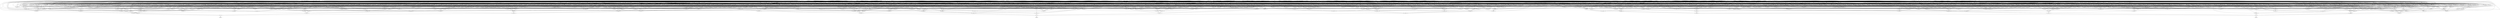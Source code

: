 digraph G {
    "new_n45_" -> "o_1_";
    "new_n145_" -> "o_1_";
    "new_n269_" -> "o_1_";
    "new_n442_" -> "o_1_";
    "new_n123_" -> "new_n45_";
    "new_n46_" -> "new_n45_";
    "new_n119_" -> "new_n45_";
    "new_n133_" -> "new_n45_";
    "new_n65_" -> "new_n45_";
    "new_n60_" -> "new_n46_";
    "new_n58_" -> "new_n46_";
    "new_n47_" -> "new_n46_";
    "new_n64_" -> "new_n46_";
    "new_n59_" -> "new_n47_";
    "new_n57_" -> "new_n47_";
    "new_n48_" -> "new_n47_";
    "new_n53_" -> "new_n47_";
    "new_n55_" -> "new_n47_";
    "new_n49_" -> "new_n48_";
    "new_n51_" -> "new_n48_";
    "new_n52_" -> "new_n48_";
    "i_33_" -> "new_n49_";
    "new_n50_" -> "new_n49_";
    "i_35_" -> "new_n50_";
    "i_37_" -> "new_n50_";
    "i_27_" -> "new_n51_";
    "i_28_" -> "new_n51_";
    "i_26_" -> "new_n51_";
    "i_24_" -> "new_n51_";
    "i_29_" -> "new_n51_";
    "i_9_" -> "new_n52_";
    "i_8_" -> "new_n52_";
    "i_6_" -> "new_n52_";
    "i_10_" -> "new_n53_";
    "new_n54_" -> "new_n53_";
    "i_13_" -> "new_n54_";
    "i_16_" -> "new_n54_";
    "i_32_" -> "new_n55_";
    "new_n56_" -> "new_n55_";
    "new_n51_" -> "new_n55_";
    "i_9_" -> "new_n56_";
    "i_7_" -> "new_n56_";
    "i_6_" -> "new_n56_";
    "i_16_" -> "new_n57_";
    "new_n58_" -> "new_n57_";
    "i_14_" -> "new_n58_";
    "i_13_" -> "new_n58_";
    "i_37_" -> "new_n58_";
    "i_33_" -> "new_n59_";
    "i_37_" -> "new_n59_";
    "i_7_" -> "new_n60_";
    "new_n61_" -> "new_n60_";
    "new_n62_" -> "new_n60_";
    "new_n63_" -> "new_n60_";
    "new_n52_" -> "new_n60_";
    "i_27_" -> "new_n61_";
    "i_28_" -> "new_n61_";
    "i_29_" -> "new_n61_";
    "i_26_" -> "new_n62_";
    "i_23_" -> "new_n62_";
    "i_24_" -> "new_n62_";
    "i_20_" -> "new_n63_";
    "i_17_" -> "new_n63_";
    "i_16_" -> "new_n63_";
    "i_20_" -> "new_n64_";
    "i_23_" -> "new_n64_";
    "i_17_" -> "new_n64_";
    "i_34_" -> "new_n65_";
    "new_n66_" -> "new_n65_";
    "i_37_" -> "new_n65_";
    "new_n95_" -> "new_n65_";
    "new_n84_" -> "new_n65_";
    "new_n83_" -> "new_n66_";
    "new_n82_" -> "new_n66_";
    "new_n74_" -> "new_n66_";
    "new_n67_" -> "new_n66_";
    "new_n76_" -> "new_n66_";
    "i_14_" -> "new_n67_";
    "new_n71_" -> "new_n67_";
    "new_n68_" -> "new_n67_";
    "i_9_" -> "new_n68_";
    "new_n70_" -> "new_n68_";
    "new_n69_" -> "new_n68_";
    "i_13_" -> "new_n68_";
    "i_7_" -> "new_n69_";
    "i_8_" -> "new_n69_";
    "i_6_" -> "new_n69_";
    "i_5_" -> "new_n70_";
    "i_4_" -> "new_n70_";
    "i_2_" -> "new_n70_";
    "i_24_" -> "new_n71_";
    "new_n73_" -> "new_n71_";
    "new_n72_" -> "new_n71_";
    "i_27_" -> "new_n72_";
    "i_28_" -> "new_n72_";
    "i_29_" -> "new_n72_";
    "i_23_" -> "new_n73_";
    "i_17_" -> "new_n73_";
    "i_16_" -> "new_n73_";
    "i_10_" -> "new_n74_";
    "new_n75_" -> "new_n74_";
    "i_9_" -> "new_n75_";
    "new_n70_" -> "new_n75_";
    "new_n69_" -> "new_n75_";
    "new_n81_" -> "new_n76_";
    "new_n78_" -> "new_n76_";
    "new_n80_" -> "new_n76_";
    "new_n77_" -> "new_n76_";
    "i_32_" -> "new_n77_";
    "new_n70_" -> "new_n77_";
    "new_n56_" -> "new_n77_";
    "new_n72_" -> "new_n78_";
    "new_n79_" -> "new_n78_";
    "i_23_" -> "new_n79_";
    "i_24_" -> "new_n79_";
    "i_17_" -> "new_n79_";
    "i_14_" -> "new_n80_";
    "i_16_" -> "new_n80_";
    "i_13_" -> "new_n81_";
    "i_10_" -> "new_n81_";
    "i_14_" -> "new_n82_";
    "i_23_" -> "new_n82_";
    "i_17_" -> "new_n82_";
    "i_16_" -> "new_n82_";
    "i_27_" -> "new_n83_";
    "i_28_" -> "new_n83_";
    "i_24_" -> "new_n83_";
    "i_29_" -> "new_n83_";
    "new_n88_" -> "new_n84_";
    "new_n93_" -> "new_n84_";
    "new_n94_" -> "new_n84_";
    "new_n85_" -> "new_n84_";
    "new_n87_" -> "new_n84_";
    "i_14_" -> "new_n85_";
    "new_n73_" -> "new_n85_";
    "new_n86_" -> "new_n85_";
    "new_n68_" -> "new_n85_";
    "i_34_" -> "new_n86_";
    "i_35_" -> "new_n86_";
    "new_n72_" -> "new_n87_";
    "i_37_" -> "new_n87_";
    "new_n91_" -> "new_n88_";
    "new_n92_" -> "new_n88_";
    "new_n70_" -> "new_n88_";
    "new_n90_" -> "new_n88_";
    "new_n89_" -> "new_n88_";
    "i_23_" -> "new_n89_";
    "i_24_" -> "new_n89_";
    "i_9_" -> "new_n90_";
    "i_6_" -> "new_n90_";
    "i_11_" -> "new_n90_";
    "i_19_" -> "new_n90_";
    "i_4_" -> "new_n91_";
    "i_2_" -> "new_n91_";
    "i_3_" -> "new_n91_";
    "i_9_" -> "new_n92_";
    "i_5_" -> "new_n92_";
    "i_6_" -> "new_n92_";
    "i_18_" -> "new_n92_";
    "i_14_" -> "new_n93_";
    "i_17_" -> "new_n93_";
    "i_16_" -> "new_n93_";
    "i_32_" -> "new_n94_";
    "i_35_" -> "new_n94_";
    "i_34_" -> "new_n94_";
    "new_n116_" -> "new_n95_";
    "new_n114_" -> "new_n95_";
    "new_n109_" -> "new_n95_";
    "new_n96_" -> "new_n95_";
    "new_n106_" -> "new_n95_";
    "new_n99_" -> "new_n96_";
    "new_n102_" -> "new_n96_";
    "new_n97_" -> "new_n96_";
    "new_n98_" -> "new_n96_";
    "new_n105_" -> "new_n96_";
    "new_n52_" -> "new_n97_";
    "new_n70_" -> "new_n97_";
    "i_10_" -> "new_n98_";
    "new_n72_" -> "new_n98_";
    "new_n79_" -> "new_n98_";
    "new_n54_" -> "new_n98_";
    "new_n100_" -> "new_n99_";
    "new_n101_" -> "new_n99_";
    "i_27_" -> "new_n100_";
    "i_23_" -> "new_n100_";
    "i_24_" -> "new_n100_";
    "i_28_" -> "new_n101_";
    "i_32_" -> "new_n101_";
    "i_29_" -> "new_n101_";
    "i_10_" -> "new_n102_";
    "new_n70_" -> "new_n102_";
    "new_n104_" -> "new_n102_";
    "new_n103_" -> "new_n102_";
    "i_9_" -> "new_n103_";
    "i_6_" -> "new_n103_";
    "i_13_" -> "new_n104_";
    "i_17_" -> "new_n104_";
    "i_16_" -> "new_n104_";
    "i_33_" -> "new_n105_";
    "i_35_" -> "new_n105_";
    "i_34_" -> "new_n105_";
    "i_33_" -> "new_n106_";
    "new_n107_" -> "new_n106_";
    "new_n108_" -> "new_n106_";
    "new_n98_" -> "new_n106_";
    "new_n56_" -> "new_n107_";
    "new_n70_" -> "new_n107_";
    "i_32_" -> "new_n108_";
    "i_34_" -> "new_n108_";
    "i_27_" -> "new_n109_";
    "i_23_" -> "new_n109_";
    "new_n113_" -> "new_n109_";
    "new_n110_" -> "new_n109_";
    "new_n86_" -> "new_n109_";
    "new_n104_" -> "new_n110_";
    "new_n111_" -> "new_n110_";
    "new_n112_" -> "new_n110_";
    "i_7_" -> "new_n111_";
    "i_5_" -> "new_n111_";
    "i_6_" -> "new_n111_";
    "i_4_" -> "new_n112_";
    "i_1_" -> "new_n112_";
    "i_2_" -> "new_n112_";
    "i_28_" -> "new_n113_";
    "i_32_" -> "new_n113_";
    "i_33_" -> "new_n113_";
    "i_29_" -> "new_n113_";
    "i_33_" -> "new_n114_";
    "new_n115_" -> "new_n114_";
    "i_28_" -> "new_n115_";
    "i_29_" -> "new_n115_";
    "new_n72_" -> "new_n116_";
    "new_n117_" -> "new_n116_";
    "new_n118_" -> "new_n116_";
    "new_n111_" -> "new_n116_";
    "new_n112_" -> "new_n116_";
    "i_23_" -> "new_n117_";
    "i_17_" -> "new_n117_";
    "i_34_" -> "new_n117_";
    "i_35_" -> "new_n117_";
    "i_8_" -> "new_n118_";
    "i_13_" -> "new_n118_";
    "i_16_" -> "new_n118_";
    "new_n124_" -> "new_n119_";
    "i_9_" -> "new_n119_";
    "i_13_" -> "new_n119_";
    "new_n120_" -> "new_n119_";
    "new_n59_" -> "new_n119_";
    "i_11_" -> "new_n120_";
    "new_n54_" -> "new_n120_";
    "new_n121_" -> "new_n120_";
    "i_32_" -> "new_n121_";
    "new_n123_" -> "new_n121_";
    "new_n56_" -> "new_n121_";
    "new_n122_" -> "new_n121_";
    "i_19_" -> "new_n122_";
    "new_n61_" -> "new_n122_";
    "new_n62_" -> "new_n122_";
    "new_n64_" -> "new_n122_";
    "i_5_" -> "new_n123_";
    "i_4_" -> "new_n123_";
    "i_0_" -> "new_n123_";
    "new_n125_" -> "new_n124_";
    "new_n111_" -> "new_n124_";
    "new_n132_" -> "new_n124_";
    "new_n130_" -> "new_n124_";
    "new_n129_" -> "new_n124_";
    "i_20_" -> "new_n125_";
    "new_n127_" -> "new_n125_";
    "new_n126_" -> "new_n125_";
    "new_n61_" -> "new_n126_";
    "new_n62_" -> "new_n126_";
    "i_8_" -> "new_n127_";
    "i_18_" -> "new_n127_";
    "new_n128_" -> "new_n127_";
    "i_17_" -> "new_n128_";
    "i_16_" -> "new_n128_";
    "i_20_" -> "new_n129_";
    "new_n61_" -> "new_n129_";
    "new_n62_" -> "new_n129_";
    "new_n69_" -> "new_n129_";
    "new_n123_" -> "new_n129_";
    "new_n128_" -> "new_n130_";
    "new_n131_" -> "new_n130_";
    "i_11_" -> "new_n131_";
    "i_19_" -> "new_n131_";
    "i_4_" -> "new_n132_";
    "i_0_" -> "new_n132_";
    "i_3_" -> "new_n132_";
    "new_n134_" -> "new_n133_";
    "new_n80_" -> "new_n133_";
    "new_n140_" -> "new_n133_";
    "new_n50_" -> "new_n133_";
    "i_9_" -> "new_n134_";
    "new_n132_" -> "new_n134_";
    "new_n139_" -> "new_n134_";
    "new_n135_" -> "new_n134_";
    "new_n137_" -> "new_n134_";
    "i_20_" -> "new_n135_";
    "new_n136_" -> "new_n135_";
    "new_n126_" -> "new_n135_";
    "i_23_" -> "new_n136_";
    "i_18_" -> "new_n136_";
    "i_17_" -> "new_n136_";
    "i_11_" -> "new_n137_";
    "new_n138_" -> "new_n137_";
    "new_n122_" -> "new_n137_";
    "i_9_" -> "new_n138_";
    "i_4_" -> "new_n138_";
    "i_0_" -> "new_n138_";
    "new_n139_" -> "new_n138_";
    "i_8_" -> "new_n139_";
    "i_5_" -> "new_n139_";
    "i_6_" -> "new_n139_";
    "new_n92_" -> "new_n140_";
    "new_n132_" -> "new_n140_";
    "new_n141_" -> "new_n140_";
    "new_n93_" -> "new_n140_";
    "new_n142_" -> "new_n140_";
    "new_n123_" -> "new_n141_";
    "new_n90_" -> "new_n141_";
    "i_20_" -> "new_n142_";
    "i_32_" -> "new_n142_";
    "new_n144_" -> "new_n142_";
    "new_n143_" -> "new_n142_";
    "new_n89_" -> "new_n142_";
    "i_28_" -> "new_n143_";
    "i_29_" -> "new_n143_";
    "i_27_" -> "new_n144_";
    "i_28_" -> "new_n144_";
    "i_26_" -> "new_n144_";
    "new_n249_" -> "new_n145_";
    "new_n256_" -> "new_n145_";
    "new_n223_" -> "new_n145_";
    "new_n146_" -> "new_n145_";
    "new_n180_" -> "new_n145_";
    "i_0_" -> "new_n146_";
    "new_n50_" -> "new_n146_";
    "new_n167_" -> "new_n146_";
    "new_n176_" -> "new_n146_";
    "new_n147_" -> "new_n146_";
    "new_n150_" -> "new_n147_";
    "i_20_" -> "new_n147_";
    "new_n166_" -> "new_n147_";
    "new_n148_" -> "new_n147_";
    "new_n156_" -> "new_n147_";
    "i_14_" -> "new_n148_";
    "new_n60_" -> "new_n148_";
    "new_n55_" -> "new_n148_";
    "new_n149_" -> "new_n148_";
    "i_20_" -> "new_n149_";
    "i_14_" -> "new_n149_";
    "i_23_" -> "new_n149_";
    "i_17_" -> "new_n149_";
    "i_16_" -> "new_n149_";
    "new_n155_" -> "new_n150_";
    "i_7_" -> "new_n150_";
    "new_n153_" -> "new_n150_";
    "i_25_" -> "new_n150_";
    "new_n151_" -> "new_n150_";
    "new_n86_" -> "new_n151_";
    "new_n152_" -> "new_n151_";
    "i_33_" -> "new_n151_";
    "i_30_" -> "new_n152_";
    "i_28_" -> "new_n152_";
    "i_32_" -> "new_n152_";
    "i_31_" -> "new_n152_";
    "new_n89_" -> "new_n153_";
    "new_n154_" -> "new_n153_";
    "i_27_" -> "new_n154_";
    "i_28_" -> "new_n154_";
    "i_31_" -> "new_n154_";
    "i_34_" -> "new_n154_";
    "i_17_" -> "new_n155_";
    "i_12_" -> "new_n155_";
    "i_14_" -> "new_n155_";
    "i_16_" -> "new_n155_";
    "new_n163_" -> "new_n156_";
    "new_n161_" -> "new_n156_";
    "new_n158_" -> "new_n156_";
    "new_n157_" -> "new_n156_";
    "new_n155_" -> "new_n156_";
    "i_9_" -> "new_n157_";
    "i_10_" -> "new_n157_";
    "i_13_" -> "new_n157_";
    "new_n70_" -> "new_n157_";
    "new_n69_" -> "new_n157_";
    "i_33_" -> "new_n158_";
    "i_29_" -> "new_n158_";
    "i_34_" -> "new_n158_";
    "new_n159_" -> "new_n158_";
    "new_n160_" -> "new_n158_";
    "i_27_" -> "new_n159_";
    "i_28_" -> "new_n159_";
    "i_24_" -> "new_n159_";
    "i_23_" -> "new_n160_";
    "i_17_" -> "new_n160_";
    "i_16_" -> "new_n160_";
    "i_37_" -> "new_n160_";
    "i_27_" -> "new_n161_";
    "i_23_" -> "new_n161_";
    "new_n162_" -> "new_n161_";
    "i_28_" -> "new_n162_";
    "i_34_" -> "new_n162_";
    "i_21_" -> "new_n162_";
    "i_35_" -> "new_n162_";
    "i_29_" -> "new_n162_";
    "i_32_" -> "new_n163_";
    "new_n164_" -> "new_n163_";
    "new_n165_" -> "new_n163_";
    "new_n100_" -> "new_n163_";
    "i_37_" -> "new_n163_";
    "i_31_" -> "new_n164_";
    "i_34_" -> "new_n164_";
    "i_30_" -> "new_n165_";
    "i_28_" -> "new_n165_";
    "i_29_" -> "new_n165_";
    "i_10_" -> "new_n166_";
    "new_n123_" -> "new_n166_";
    "i_37_" -> "new_n166_";
    "new_n174_" -> "new_n167_";
    "new_n169_" -> "new_n167_";
    "i_20_" -> "new_n167_";
    "new_n175_" -> "new_n167_";
    "new_n168_" -> "new_n167_";
    "i_14_" -> "new_n168_";
    "new_n63_" -> "new_n168_";
    "new_n169_" -> "new_n168_";
    "new_n171_" -> "new_n168_";
    "i_8_" -> "new_n169_";
    "new_n170_" -> "new_n169_";
    "new_n100_" -> "new_n169_";
    "i_30_" -> "new_n170_";
    "i_28_" -> "new_n170_";
    "i_26_" -> "new_n170_";
    "i_28_" -> "new_n171_";
    "new_n149_" -> "new_n171_";
    "new_n173_" -> "new_n171_";
    "new_n172_" -> "new_n171_";
    "i_27_" -> "new_n172_";
    "i_26_" -> "new_n172_";
    "i_24_" -> "new_n172_";
    "i_30_" -> "new_n173_";
    "i_32_" -> "new_n173_";
    "i_28_" -> "new_n174_";
    "i_23_" -> "new_n174_";
    "new_n172_" -> "new_n174_";
    "new_n173_" -> "new_n174_";
    "i_14_" -> "new_n175_";
    "i_12_" -> "new_n175_";
    "i_16_" -> "new_n175_";
    "new_n178_" -> "new_n176_";
    "new_n88_" -> "new_n176_";
    "new_n179_" -> "new_n176_";
    "new_n177_" -> "new_n176_";
    "new_n93_" -> "new_n176_";
    "i_20_" -> "new_n177_";
    "i_4_" -> "new_n177_";
    "i_1_" -> "new_n177_";
    "i_0_" -> "new_n177_";
    "new_n126_" -> "new_n177_";
    "i_32_" -> "new_n178_";
    "i_29_" -> "new_n178_";
    "new_n50_" -> "new_n178_";
    "new_n144_" -> "new_n178_";
    "i_35_" -> "new_n179_";
    "new_n139_" -> "new_n179_";
    "i_32_" -> "new_n179_";
    "new_n111_" -> "new_n179_";
    "i_37_" -> "new_n179_";
    "new_n215_" -> "new_n180_";
    "new_n221_" -> "new_n180_";
    "new_n206_" -> "new_n180_";
    "new_n181_" -> "new_n180_";
    "new_n192_" -> "new_n180_";
    "new_n189_" -> "new_n181_";
    "new_n161_" -> "new_n181_";
    "new_n186_" -> "new_n181_";
    "new_n182_" -> "new_n181_";
    "new_n191_" -> "new_n181_";
    "new_n183_" -> "new_n182_";
    "new_n97_" -> "new_n182_";
    "new_n185_" -> "new_n182_";
    "new_n184_" -> "new_n183_";
    "new_n131_" -> "new_n183_";
    "i_23_" -> "new_n184_";
    "i_17_" -> "new_n184_";
    "i_9_" -> "new_n185_";
    "new_n136_" -> "new_n185_";
    "new_n139_" -> "new_n185_";
    "new_n91_" -> "new_n185_";
    "new_n187_" -> "new_n186_";
    "new_n115_" -> "new_n186_";
    "new_n83_" -> "new_n186_";
    "new_n80_" -> "new_n186_";
    "i_35_" -> "new_n187_";
    "new_n188_" -> "new_n187_";
    "i_34_" -> "new_n188_";
    "i_37_" -> "new_n188_";
    "new_n89_" -> "new_n189_";
    "new_n190_" -> "new_n189_";
    "i_25_" -> "new_n189_";
    "i_27_" -> "new_n190_";
    "i_28_" -> "new_n190_";
    "i_29_" -> "new_n190_";
    "i_33_" -> "new_n190_";
    "i_34_" -> "new_n190_";
    "i_13_" -> "new_n191_";
    "i_12_" -> "new_n191_";
    "i_16_" -> "new_n191_";
    "new_n204_" -> "new_n192_";
    "new_n193_" -> "new_n192_";
    "new_n175_" -> "new_n192_";
    "new_n198_" -> "new_n192_";
    "new_n194_" -> "new_n193_";
    "new_n197_" -> "new_n193_";
    "new_n195_" -> "new_n194_";
    "new_n196_" -> "new_n194_";
    "i_33_" -> "new_n194_";
    "i_27_" -> "new_n195_";
    "i_28_" -> "new_n195_";
    "i_23_" -> "new_n196_";
    "i_24_" -> "new_n196_";
    "i_34_" -> "new_n196_";
    "i_20_" -> "new_n197_";
    "i_25_" -> "new_n197_";
    "new_n202_" -> "new_n198_";
    "new_n203_" -> "new_n198_";
    "new_n199_" -> "new_n198_";
    "new_n115_" -> "new_n198_";
    "i_31_" -> "new_n198_";
    "new_n200_" -> "new_n199_";
    "new_n86_" -> "new_n199_";
    "new_n201_" -> "new_n199_";
    "i_13_" -> "new_n200_";
    "i_14_" -> "new_n200_";
    "i_12_" -> "new_n200_";
    "i_7_" -> "new_n200_";
    "i_27_" -> "new_n201_";
    "i_23_" -> "new_n201_";
    "i_16_" -> "new_n201_";
    "new_n80_" -> "new_n202_";
    "i_7_" -> "new_n202_";
    "i_27_" -> "new_n203_";
    "i_23_" -> "new_n203_";
    "i_17_" -> "new_n203_";
    "i_34_" -> "new_n203_";
    "i_35_" -> "new_n203_";
    "new_n86_" -> "new_n204_";
    "new_n205_" -> "new_n204_";
    "i_25_" -> "new_n204_";
    "i_33_" -> "new_n204_";
    "i_27_" -> "new_n205_";
    "i_28_" -> "new_n205_";
    "i_23_" -> "new_n205_";
    "i_29_" -> "new_n205_";
    "new_n210_" -> "new_n206_";
    "new_n213_" -> "new_n206_";
    "new_n59_" -> "new_n206_";
    "new_n212_" -> "new_n206_";
    "new_n207_" -> "new_n206_";
    "new_n126_" -> "new_n207_";
    "new_n208_" -> "new_n207_";
    "new_n63_" -> "new_n207_";
    "i_4_" -> "new_n208_";
    "i_1_" -> "new_n208_";
    "i_0_" -> "new_n208_";
    "new_n209_" -> "new_n208_";
    "i_5_" -> "new_n209_";
    "i_6_" -> "new_n209_";
    "new_n183_" -> "new_n210_";
    "new_n107_" -> "new_n210_";
    "new_n54_" -> "new_n210_";
    "new_n211_" -> "new_n210_";
    "i_9_" -> "new_n211_";
    "new_n91_" -> "new_n211_";
    "new_n111_" -> "new_n211_";
    "new_n136_" -> "new_n211_";
    "new_n54_" -> "new_n211_";
    "i_14_" -> "new_n212_";
    "i_32_" -> "new_n212_";
    "new_n50_" -> "new_n212_";
    "new_n72_" -> "new_n213_";
    "new_n214_" -> "new_n213_";
    "i_32_" -> "new_n214_";
    "i_34_" -> "new_n214_";
    "i_35_" -> "new_n214_";
    "new_n218_" -> "new_n215_";
    "new_n219_" -> "new_n215_";
    "new_n216_" -> "new_n215_";
    "new_n50_" -> "new_n215_";
    "new_n220_" -> "new_n215_";
    "i_8_" -> "new_n216_";
    "i_14_" -> "new_n216_";
    "i_12_" -> "new_n216_";
    "new_n217_" -> "new_n216_";
    "new_n144_" -> "new_n216_";
    "i_23_" -> "new_n217_";
    "i_24_" -> "new_n217_";
    "i_16_" -> "new_n217_";
    "i_8_" -> "new_n218_";
    "new_n80_" -> "new_n218_";
    "new_n79_" -> "new_n219_";
    "new_n144_" -> "new_n219_";
    "i_30_" -> "new_n220_";
    "i_29_" -> "new_n220_";
    "new_n81_" -> "new_n221_";
    "new_n222_" -> "new_n221_";
    "new_n50_" -> "new_n221_";
    "new_n80_" -> "new_n221_";
    "new_n97_" -> "new_n221_";
    "i_29_" -> "new_n222_";
    "new_n144_" -> "new_n222_";
    "new_n79_" -> "new_n222_";
    "new_n248_" -> "new_n223_";
    "new_n210_" -> "new_n223_";
    "new_n230_" -> "new_n223_";
    "new_n224_" -> "new_n223_";
    "new_n232_" -> "new_n223_";
    "new_n88_" -> "new_n224_";
    "new_n228_" -> "new_n224_";
    "new_n104_" -> "new_n224_";
    "new_n227_" -> "new_n224_";
    "new_n225_" -> "new_n224_";
    "new_n79_" -> "new_n225_";
    "new_n118_" -> "new_n225_";
    "new_n226_" -> "new_n225_";
    "new_n72_" -> "new_n225_";
    "i_8_" -> "new_n226_";
    "i_13_" -> "new_n226_";
    "i_12_" -> "new_n226_";
    "new_n217_" -> "new_n226_";
    "i_30_" -> "new_n227_";
    "new_n187_" -> "new_n227_";
    "new_n49_" -> "new_n227_";
    "i_33_" -> "new_n228_";
    "new_n144_" -> "new_n228_";
    "new_n229_" -> "new_n228_";
    "new_n50_" -> "new_n228_";
    "i_32_" -> "new_n229_";
    "i_29_" -> "new_n229_";
    "new_n231_" -> "new_n230_";
    "new_n49_" -> "new_n230_";
    "new_n220_" -> "new_n230_";
    "new_n79_" -> "new_n231_";
    "new_n118_" -> "new_n231_";
    "new_n226_" -> "new_n231_";
    "new_n144_" -> "new_n231_";
    "new_n246_" -> "new_n232_";
    "new_n182_" -> "new_n232_";
    "new_n239_" -> "new_n232_";
    "new_n233_" -> "new_n232_";
    "new_n237_" -> "new_n233_";
    "new_n236_" -> "new_n233_";
    "new_n235_" -> "new_n233_";
    "new_n234_" -> "new_n233_";
    "new_n155_" -> "new_n233_";
    "new_n56_" -> "new_n234_";
    "new_n70_" -> "new_n234_";
    "new_n101_" -> "new_n234_";
    "new_n203_" -> "new_n234_";
    "i_10_" -> "new_n235_";
    "new_n80_" -> "new_n235_";
    "i_37_" -> "new_n235_";
    "new_n89_" -> "new_n236_";
    "new_n144_" -> "new_n236_";
    "i_25_" -> "new_n236_";
    "i_33_" -> "new_n236_";
    "new_n86_" -> "new_n237_";
    "new_n197_" -> "new_n237_";
    "new_n238_" -> "new_n237_";
    "i_33_" -> "new_n237_";
    "i_27_" -> "new_n238_";
    "i_28_" -> "new_n238_";
    "i_23_" -> "new_n238_";
    "new_n240_" -> "new_n239_";
    "new_n244_" -> "new_n239_";
    "new_n242_" -> "new_n239_";
    "new_n245_" -> "new_n239_";
    "i_34_" -> "new_n239_";
    "i_28_" -> "new_n240_";
    "new_n241_" -> "new_n240_";
    "new_n89_" -> "new_n240_";
    "i_30_" -> "new_n241_";
    "i_31_" -> "new_n241_";
    "i_29_" -> "new_n241_";
    "i_14_" -> "new_n242_";
    "i_23_" -> "new_n242_";
    "i_24_" -> "new_n242_";
    "new_n243_" -> "new_n242_";
    "new_n115_" -> "new_n242_";
    "i_30_" -> "new_n243_";
    "i_32_" -> "new_n243_";
    "i_31_" -> "new_n243_";
    "i_32_" -> "new_n244_";
    "i_33_" -> "new_n244_";
    "i_7_" -> "new_n245_";
    "i_37_" -> "new_n245_";
    "new_n247_" -> "new_n246_";
    "new_n115_" -> "new_n246_";
    "new_n80_" -> "new_n246_";
    "new_n172_" -> "new_n247_";
    "new_n50_" -> "new_n247_";
    "i_33_" -> "new_n248_";
    "new_n159_" -> "new_n248_";
    "new_n229_" -> "new_n248_";
    "new_n188_" -> "new_n248_";
    "new_n250_" -> "new_n249_";
    "new_n255_" -> "new_n249_";
    "new_n251_" -> "new_n249_";
    "new_n132_" -> "new_n249_";
    "i_16_" -> "new_n250_";
    "i_32_" -> "new_n250_";
    "new_n135_" -> "new_n250_";
    "new_n125_" -> "new_n250_";
    "i_14_" -> "new_n250_";
    "new_n179_" -> "new_n251_";
    "i_9_" -> "new_n251_";
    "new_n254_" -> "new_n251_";
    "new_n135_" -> "new_n251_";
    "new_n252_" -> "new_n251_";
    "new_n142_" -> "new_n252_";
    "new_n253_" -> "new_n252_";
    "new_n92_" -> "new_n252_";
    "i_33_" -> "new_n253_";
    "new_n104_" -> "new_n253_";
    "new_n50_" -> "new_n253_";
    "i_13_" -> "new_n254_";
    "i_16_" -> "new_n254_";
    "new_n59_" -> "new_n254_";
    "i_9_" -> "new_n255_";
    "new_n245_" -> "new_n255_";
    "new_n209_" -> "new_n255_";
    "new_n129_" -> "new_n256_";
    "new_n175_" -> "new_n256_";
    "new_n264_" -> "new_n256_";
    "new_n257_" -> "new_n256_";
    "i_37_" -> "new_n256_";
    "i_35_" -> "new_n257_";
    "new_n244_" -> "new_n257_";
    "new_n258_" -> "new_n257_";
    "new_n263_" -> "new_n257_";
    "new_n260_" -> "new_n257_";
    "new_n102_" -> "new_n258_";
    "new_n259_" -> "new_n258_";
    "new_n62_" -> "new_n259_";
    "new_n72_" -> "new_n259_";
    "i_7_" -> "new_n260_";
    "new_n261_" -> "new_n260_";
    "new_n262_" -> "new_n260_";
    "new_n70_" -> "new_n260_";
    "i_6_" -> "new_n261_";
    "i_12_" -> "new_n261_";
    "i_14_" -> "new_n262_";
    "i_23_" -> "new_n262_";
    "i_16_" -> "new_n262_";
    "new_n159_" -> "new_n263_";
    "new_n229_" -> "new_n263_";
    "i_34_" -> "new_n263_";
    "i_20_" -> "new_n264_";
    "new_n267_" -> "new_n264_";
    "new_n265_" -> "new_n264_";
    "i_0_" -> "new_n264_";
    "new_n155_" -> "new_n264_";
    "i_20_" -> "new_n265_";
    "new_n144_" -> "new_n265_";
    "new_n266_" -> "new_n265_";
    "new_n89_" -> "new_n265_";
    "i_30_" -> "new_n266_";
    "i_7_" -> "new_n266_";
    "i_8_" -> "new_n266_";
    "new_n100_" -> "new_n267_";
    "new_n170_" -> "new_n267_";
    "new_n268_" -> "new_n267_";
    "i_7_" -> "new_n268_";
    "i_32_" -> "new_n268_";
    "new_n270_" -> "new_n269_";
    "new_n320_" -> "new_n269_";
    "new_n344_" -> "new_n269_";
    "new_n391_" -> "new_n269_";
    "new_n271_" -> "new_n270_";
    "new_n284_" -> "new_n270_";
    "new_n303_" -> "new_n270_";
    "new_n315_" -> "new_n270_";
    "new_n319_" -> "new_n270_";
    "new_n49_" -> "new_n271_";
    "new_n282_" -> "new_n271_";
    "new_n272_" -> "new_n271_";
    "new_n283_" -> "new_n271_";
    "new_n275_" -> "new_n271_";
    "i_10_" -> "new_n272_";
    "new_n274_" -> "new_n272_";
    "new_n103_" -> "new_n272_";
    "new_n273_" -> "new_n272_";
    "i_20_" -> "new_n273_";
    "new_n61_" -> "new_n273_";
    "new_n62_" -> "new_n273_";
    "new_n123_" -> "new_n273_";
    "i_32_" -> "new_n274_";
    "new_n93_" -> "new_n274_";
    "new_n50_" -> "new_n274_";
    "new_n280_" -> "new_n275_";
    "new_n279_" -> "new_n275_";
    "new_n278_" -> "new_n275_";
    "new_n276_" -> "new_n275_";
    "new_n281_" -> "new_n275_";
    "i_12_" -> "new_n276_";
    "new_n262_" -> "new_n276_";
    "new_n82_" -> "new_n276_";
    "new_n277_" -> "new_n276_";
    "i_7_" -> "new_n277_";
    "i_8_" -> "new_n277_";
    "i_24_" -> "new_n278_";
    "new_n195_" -> "new_n278_";
    "new_n220_" -> "new_n278_";
    "new_n188_" -> "new_n278_";
    "i_22_" -> "new_n279_";
    "new_n62_" -> "new_n279_";
    "i_21_" -> "new_n279_";
    "new_n61_" -> "new_n279_";
    "new_n155_" -> "new_n280_";
    "new_n191_" -> "new_n280_";
    "new_n64_" -> "new_n281_";
    "new_n54_" -> "new_n281_";
    "new_n51_" -> "new_n281_";
    "i_2_" -> "new_n281_";
    "new_n53_" -> "new_n282_";
    "new_n97_" -> "new_n282_";
    "new_n222_" -> "new_n282_";
    "i_10_" -> "new_n283_";
    "i_32_" -> "new_n283_";
    "new_n103_" -> "new_n283_";
    "new_n273_" -> "new_n283_";
    "new_n253_" -> "new_n283_";
    "new_n285_" -> "new_n284_";
    "new_n289_" -> "new_n284_";
    "new_n296_" -> "new_n284_";
    "new_n299_" -> "new_n284_";
    "new_n288_" -> "new_n285_";
    "new_n59_" -> "new_n285_";
    "new_n191_" -> "new_n285_";
    "new_n286_" -> "new_n285_";
    "i_33_" -> "new_n286_";
    "new_n245_" -> "new_n286_";
    "new_n287_" -> "new_n286_";
    "new_n162_" -> "new_n286_";
    "new_n243_" -> "new_n286_";
    "i_28_" -> "new_n287_";
    "i_34_" -> "new_n287_";
    "i_29_" -> "new_n287_";
    "i_35_" -> "new_n287_";
    "new_n62_" -> "new_n288_";
    "new_n72_" -> "new_n288_";
    "new_n173_" -> "new_n288_";
    "i_31_" -> "new_n288_";
    "new_n87_" -> "new_n289_";
    "new_n290_" -> "new_n289_";
    "new_n94_" -> "new_n289_";
    "new_n294_" -> "new_n289_";
    "new_n292_" -> "new_n289_";
    "i_14_" -> "new_n290_";
    "new_n291_" -> "new_n290_";
    "new_n217_" -> "new_n290_";
    "i_5_" -> "new_n291_";
    "i_6_" -> "new_n291_";
    "i_4_" -> "new_n291_";
    "i_12_" -> "new_n291_";
    "i_2_" -> "new_n291_";
    "new_n72_" -> "new_n292_";
    "new_n293_" -> "new_n292_";
    "i_32_" -> "new_n293_";
    "i_33_" -> "new_n293_";
    "i_35_" -> "new_n293_";
    "i_34_" -> "new_n293_";
    "i_37_" -> "new_n293_";
    "i_24_" -> "new_n294_";
    "new_n295_" -> "new_n294_";
    "new_n291_" -> "new_n294_";
    "i_13_" -> "new_n295_";
    "i_23_" -> "new_n295_";
    "i_16_" -> "new_n295_";
    "new_n104_" -> "new_n296_";
    "new_n279_" -> "new_n296_";
    "new_n297_" -> "new_n296_";
    "new_n298_" -> "new_n297_";
    "new_n144_" -> "new_n297_";
    "new_n79_" -> "new_n297_";
    "i_31_" -> "new_n297_";
    "i_13_" -> "new_n298_";
    "i_14_" -> "new_n298_";
    "i_16_" -> "new_n298_";
    "i_7_" -> "new_n298_";
    "new_n300_" -> "new_n299_";
    "new_n301_" -> "new_n299_";
    "new_n263_" -> "new_n299_";
    "new_n302_" -> "new_n299_";
    "new_n204_" -> "new_n299_";
    "new_n56_" -> "new_n300_";
    "new_n70_" -> "new_n300_";
    "i_3_" -> "new_n300_";
    "new_n80_" -> "new_n301_";
    "new_n136_" -> "new_n301_";
    "i_37_" -> "new_n301_";
    "i_17_" -> "new_n302_";
    "i_12_" -> "new_n302_";
    "i_13_" -> "new_n302_";
    "i_16_" -> "new_n302_";
    "new_n314_" -> "new_n303_";
    "new_n304_" -> "new_n303_";
    "new_n306_" -> "new_n303_";
    "new_n311_" -> "new_n303_";
    "new_n305_" -> "new_n303_";
    "i_20_" -> "new_n304_";
    "new_n126_" -> "new_n304_";
    "new_n141_" -> "new_n305_";
    "new_n142_" -> "new_n305_";
    "new_n253_" -> "new_n305_";
    "i_17_" -> "new_n306_";
    "i_20_" -> "new_n306_";
    "new_n309_" -> "new_n306_";
    "new_n310_" -> "new_n306_";
    "new_n307_" -> "new_n306_";
    "new_n238_" -> "new_n307_";
    "new_n308_" -> "new_n307_";
    "i_34_" -> "new_n308_";
    "i_31_" -> "new_n308_";
    "i_35_" -> "new_n308_";
    "i_13_" -> "new_n309_";
    "i_16_" -> "new_n309_";
    "i_7_" -> "new_n309_";
    "i_13_" -> "new_n310_";
    "i_12_" -> "new_n310_";
    "i_16_" -> "new_n310_";
    "i_7_" -> "new_n310_";
    "i_20_" -> "new_n310_";
    "new_n247_" -> "new_n311_";
    "new_n312_" -> "new_n311_";
    "new_n113_" -> "new_n311_";
    "new_n184_" -> "new_n312_";
    "new_n54_" -> "new_n312_";
    "new_n313_" -> "new_n312_";
    "i_5_" -> "new_n313_";
    "i_6_" -> "new_n313_";
    "i_4_" -> "new_n313_";
    "i_1_" -> "new_n313_";
    "i_2_" -> "new_n313_";
    "i_4_" -> "new_n314_";
    "i_1_" -> "new_n314_";
    "i_0_" -> "new_n314_";
    "new_n139_" -> "new_n314_";
    "new_n253_" -> "new_n314_";
    "new_n316_" -> "new_n315_";
    "new_n175_" -> "new_n315_";
    "new_n246_" -> "new_n315_";
    "new_n318_" -> "new_n315_";
    "new_n61_" -> "new_n316_";
    "new_n317_" -> "new_n316_";
    "i_34_" -> "new_n316_";
    "i_23_" -> "new_n317_";
    "i_24_" -> "new_n317_";
    "i_21_" -> "new_n317_";
    "i_8_" -> "new_n318_";
    "i_6_" -> "new_n318_";
    "i_12_" -> "new_n318_";
    "new_n262_" -> "new_n318_";
    "new_n70_" -> "new_n318_";
    "new_n237_" -> "new_n319_";
    "new_n191_" -> "new_n319_";
    "new_n189_" -> "new_n319_";
    "new_n104_" -> "new_n319_";
    "new_n343_" -> "new_n320_";
    "new_n342_" -> "new_n320_";
    "new_n321_" -> "new_n320_";
    "new_n330_" -> "new_n320_";
    "new_n326_" -> "new_n320_";
    "new_n163_" -> "new_n321_";
    "new_n302_" -> "new_n321_";
    "new_n322_" -> "new_n321_";
    "new_n278_" -> "new_n321_";
    "i_33_" -> "new_n321_";
    "new_n323_" -> "new_n322_";
    "new_n325_" -> "new_n322_";
    "new_n324_" -> "new_n323_";
    "new_n295_" -> "new_n323_";
    "i_7_" -> "new_n324_";
    "i_8_" -> "new_n324_";
    "i_12_" -> "new_n324_";
    "new_n184_" -> "new_n325_";
    "new_n54_" -> "new_n325_";
    "new_n277_" -> "new_n325_";
    "new_n327_" -> "new_n326_";
    "new_n114_" -> "new_n326_";
    "new_n247_" -> "new_n326_";
    "new_n328_" -> "new_n326_";
    "new_n183_" -> "new_n327_";
    "new_n97_" -> "new_n327_";
    "new_n185_" -> "new_n327_";
    "new_n54_" -> "new_n327_";
    "new_n301_" -> "new_n328_";
    "i_3_" -> "new_n328_";
    "new_n329_" -> "new_n328_";
    "new_n107_" -> "new_n328_";
    "new_n213_" -> "new_n328_";
    "new_n184_" -> "new_n329_";
    "new_n80_" -> "new_n329_";
    "new_n131_" -> "new_n329_";
    "i_37_" -> "new_n329_";
    "new_n336_" -> "new_n330_";
    "new_n333_" -> "new_n330_";
    "new_n339_" -> "new_n330_";
    "new_n331_" -> "new_n330_";
    "new_n254_" -> "new_n331_";
    "new_n332_" -> "new_n331_";
    "new_n273_" -> "new_n331_";
    "new_n268_" -> "new_n331_";
    "new_n261_" -> "new_n331_";
    "new_n80_" -> "new_n332_";
    "i_37_" -> "new_n332_";
    "i_8_" -> "new_n333_";
    "new_n334_" -> "new_n333_";
    "new_n75_" -> "new_n333_";
    "new_n131_" -> "new_n333_";
    "new_n128_" -> "new_n333_";
    "new_n56_" -> "new_n334_";
    "new_n70_" -> "new_n334_";
    "new_n335_" -> "new_n334_";
    "i_18_" -> "new_n335_";
    "i_3_" -> "new_n335_";
    "i_14_" -> "new_n336_";
    "new_n337_" -> "new_n336_";
    "i_37_" -> "new_n336_";
    "new_n100_" -> "new_n337_";
    "new_n338_" -> "new_n337_";
    "i_28_" -> "new_n338_";
    "i_29_" -> "new_n338_";
    "i_34_" -> "new_n338_";
    "i_6_" -> "new_n339_";
    "new_n191_" -> "new_n339_";
    "new_n142_" -> "new_n339_";
    "new_n340_" -> "new_n339_";
    "new_n341_" -> "new_n339_";
    "i_20_" -> "new_n340_";
    "new_n62_" -> "new_n340_";
    "new_n118_" -> "new_n340_";
    "new_n261_" -> "new_n340_";
    "new_n61_" -> "new_n340_";
    "i_5_" -> "new_n341_";
    "i_4_" -> "new_n341_";
    "i_0_" -> "new_n341_";
    "i_33_" -> "new_n341_";
    "new_n50_" -> "new_n341_";
    "new_n127_" -> "new_n342_";
    "new_n300_" -> "new_n342_";
    "new_n75_" -> "new_n342_";
    "new_n130_" -> "new_n342_";
    "i_13_" -> "new_n342_";
    "i_33_" -> "new_n343_";
    "new_n115_" -> "new_n343_";
    "new_n100_" -> "new_n343_";
    "new_n188_" -> "new_n343_";
    "new_n345_" -> "new_n344_";
    "new_n349_" -> "new_n344_";
    "new_n377_" -> "new_n344_";
    "new_n381_" -> "new_n344_";
    "new_n389_" -> "new_n344_";
    "new_n204_" -> "new_n345_";
    "new_n193_" -> "new_n345_";
    "new_n93_" -> "new_n345_";
    "new_n348_" -> "new_n345_";
    "new_n346_" -> "new_n345_";
    "new_n292_" -> "new_n346_";
    "new_n88_" -> "new_n346_";
    "new_n104_" -> "new_n346_";
    "new_n347_" -> "new_n346_";
    "new_n138_" -> "new_n346_";
    "new_n81_" -> "new_n347_";
    "new_n51_" -> "new_n347_";
    "new_n50_" -> "new_n347_";
    "new_n80_" -> "new_n347_";
    "new_n64_" -> "new_n347_";
    "new_n104_" -> "new_n348_";
    "new_n191_" -> "new_n348_";
    "new_n236_" -> "new_n348_";
    "new_n316_" -> "new_n348_";
    "new_n350_" -> "new_n349_";
    "new_n360_" -> "new_n349_";
    "new_n363_" -> "new_n349_";
    "new_n366_" -> "new_n349_";
    "new_n372_" -> "new_n349_";
    "new_n155_" -> "new_n350_";
    "new_n358_" -> "new_n350_";
    "new_n355_" -> "new_n350_";
    "new_n351_" -> "new_n350_";
    "new_n353_" -> "new_n350_";
    "i_34_" -> "new_n351_";
    "new_n244_" -> "new_n351_";
    "new_n241_" -> "new_n351_";
    "new_n352_" -> "new_n351_";
    "new_n50_" -> "new_n351_";
    "i_28_" -> "new_n352_";
    "i_26_" -> "new_n352_";
    "i_24_" -> "new_n352_";
    "i_14_" -> "new_n353_";
    "i_12_" -> "new_n353_";
    "i_7_" -> "new_n353_";
    "new_n217_" -> "new_n353_";
    "new_n354_" -> "new_n353_";
    "i_27_" -> "new_n354_";
    "i_28_" -> "new_n354_";
    "i_29_" -> "new_n354_";
    "i_34_" -> "new_n354_";
    "i_31_" -> "new_n354_";
    "new_n165_" -> "new_n355_";
    "new_n356_" -> "new_n355_";
    "new_n357_" -> "new_n355_";
    "i_14_" -> "new_n356_";
    "i_32_" -> "new_n356_";
    "i_31_" -> "new_n356_";
    "i_35_" -> "new_n356_";
    "i_37_" -> "new_n356_";
    "i_26_" -> "new_n357_";
    "i_24_" -> "new_n357_";
    "i_34_" -> "new_n357_";
    "i_34_" -> "new_n358_";
    "new_n359_" -> "new_n358_";
    "new_n143_" -> "new_n358_";
    "i_27_" -> "new_n359_";
    "i_23_" -> "new_n359_";
    "i_22_" -> "new_n359_";
    "i_35_" -> "new_n359_";
    "new_n361_" -> "new_n360_";
    "new_n309_" -> "new_n360_";
    "i_31_" -> "new_n360_";
    "new_n362_" -> "new_n360_";
    "new_n72_" -> "new_n361_";
    "new_n117_" -> "new_n361_";
    "i_34_" -> "new_n362_";
    "new_n243_" -> "new_n362_";
    "i_22_" -> "new_n362_";
    "new_n143_" -> "new_n362_";
    "i_35_" -> "new_n362_";
    "new_n217_" -> "new_n363_";
    "new_n365_" -> "new_n363_";
    "new_n354_" -> "new_n363_";
    "i_7_" -> "new_n363_";
    "new_n364_" -> "new_n363_";
    "i_14_" -> "new_n364_";
    "i_28_" -> "new_n364_";
    "new_n245_" -> "new_n364_";
    "new_n214_" -> "new_n364_";
    "new_n241_" -> "new_n364_";
    "i_13_" -> "new_n365_";
    "i_12_" -> "new_n365_";
    "i_29_" -> "new_n366_";
    "new_n367_" -> "new_n366_";
    "new_n202_" -> "new_n366_";
    "new_n371_" -> "new_n366_";
    "new_n368_" -> "new_n366_";
    "new_n79_" -> "new_n367_";
    "new_n154_" -> "new_n367_";
    "new_n317_" -> "new_n368_";
    "new_n369_" -> "new_n368_";
    "new_n370_" -> "new_n368_";
    "i_32_" -> "new_n369_";
    "i_31_" -> "new_n369_";
    "i_34_" -> "new_n369_";
    "i_30_" -> "new_n370_";
    "i_28_" -> "new_n370_";
    "i_29_" -> "new_n370_";
    "i_28_" -> "new_n371_";
    "new_n241_" -> "new_n371_";
    "new_n293_" -> "new_n371_";
    "new_n89_" -> "new_n371_";
    "new_n191_" -> "new_n372_";
    "new_n358_" -> "new_n372_";
    "new_n374_" -> "new_n372_";
    "new_n376_" -> "new_n372_";
    "new_n373_" -> "new_n372_";
    "i_17_" -> "new_n373_";
    "new_n154_" -> "new_n373_";
    "new_n309_" -> "new_n373_";
    "i_20_" -> "new_n373_";
    "new_n89_" -> "new_n373_";
    "new_n243_" -> "new_n374_";
    "new_n287_" -> "new_n374_";
    "new_n375_" -> "new_n374_";
    "i_32_" -> "new_n375_";
    "i_31_" -> "new_n375_";
    "i_25_" -> "new_n375_";
    "i_33_" -> "new_n375_";
    "i_29_" -> "new_n376_";
    "new_n154_" -> "new_n376_";
    "new_n309_" -> "new_n376_";
    "new_n79_" -> "new_n376_";
    "new_n378_" -> "new_n377_";
    "i_30_" -> "new_n377_";
    "new_n187_" -> "new_n377_";
    "new_n329_" -> "new_n377_";
    "new_n121_" -> "new_n377_";
    "new_n379_" -> "new_n378_";
    "new_n380_" -> "new_n378_";
    "i_8_" -> "new_n379_";
    "new_n80_" -> "new_n379_";
    "new_n79_" -> "new_n379_";
    "new_n72_" -> "new_n379_";
    "i_8_" -> "new_n380_";
    "i_14_" -> "new_n380_";
    "i_12_" -> "new_n380_";
    "new_n217_" -> "new_n380_";
    "new_n72_" -> "new_n380_";
    "new_n388_" -> "new_n381_";
    "new_n207_" -> "new_n381_";
    "new_n382_" -> "new_n381_";
    "new_n385_" -> "new_n381_";
    "new_n383_" -> "new_n382_";
    "new_n379_" -> "new_n382_";
    "new_n384_" -> "new_n382_";
    "new_n187_" -> "new_n382_";
    "new_n93_" -> "new_n383_";
    "new_n100_" -> "new_n383_";
    "new_n101_" -> "new_n383_";
    "i_13_" -> "new_n384_";
    "i_10_" -> "new_n384_";
    "new_n103_" -> "new_n384_";
    "new_n70_" -> "new_n384_";
    "new_n138_" -> "new_n385_";
    "new_n122_" -> "new_n385_";
    "new_n387_" -> "new_n385_";
    "new_n386_" -> "new_n385_";
    "new_n273_" -> "new_n385_";
    "i_32_" -> "new_n386_";
    "new_n50_" -> "new_n386_";
    "new_n93_" -> "new_n386_";
    "i_13_" -> "new_n386_";
    "new_n103_" -> "new_n386_";
    "i_11_" -> "new_n387_";
    "i_33_" -> "new_n387_";
    "new_n54_" -> "new_n387_";
    "new_n50_" -> "new_n387_";
    "i_13_" -> "new_n388_";
    "new_n244_" -> "new_n388_";
    "new_n50_" -> "new_n388_";
    "new_n237_" -> "new_n389_";
    "new_n161_" -> "new_n389_";
    "new_n390_" -> "new_n389_";
    "new_n60_" -> "new_n389_";
    "new_n104_" -> "new_n389_";
    "i_10_" -> "new_n390_";
    "i_13_" -> "new_n390_";
    "new_n123_" -> "new_n390_";
    "new_n59_" -> "new_n390_";
    "new_n392_" -> "new_n391_";
    "new_n403_" -> "new_n391_";
    "new_n415_" -> "new_n391_";
    "new_n428_" -> "new_n391_";
    "new_n175_" -> "new_n392_";
    "new_n189_" -> "new_n392_";
    "new_n399_" -> "new_n392_";
    "new_n393_" -> "new_n392_";
    "new_n400_" -> "new_n392_";
    "new_n397_" -> "new_n393_";
    "new_n396_" -> "new_n393_";
    "new_n394_" -> "new_n393_";
    "new_n395_" -> "new_n393_";
    "new_n398_" -> "new_n393_";
    "new_n357_" -> "new_n394_";
    "new_n196_" -> "new_n394_";
    "new_n165_" -> "new_n394_";
    "new_n375_" -> "new_n394_";
    "new_n195_" -> "new_n395_";
    "new_n191_" -> "new_n395_";
    "new_n197_" -> "new_n395_";
    "new_n196_" -> "new_n395_";
    "i_33_" -> "new_n395_";
    "i_8_" -> "new_n396_";
    "i_6_" -> "new_n396_";
    "i_12_" -> "new_n396_";
    "new_n295_" -> "new_n396_";
    "new_n70_" -> "new_n396_";
    "i_33_" -> "new_n397_";
    "i_29_" -> "new_n397_";
    "i_34_" -> "new_n397_";
    "new_n50_" -> "new_n397_";
    "new_n159_" -> "new_n397_";
    "new_n61_" -> "new_n398_";
    "new_n155_" -> "new_n398_";
    "new_n196_" -> "new_n398_";
    "i_22_" -> "new_n398_";
    "new_n316_" -> "new_n399_";
    "new_n93_" -> "new_n399_";
    "new_n396_" -> "new_n400_";
    "new_n114_" -> "new_n400_";
    "new_n247_" -> "new_n400_";
    "new_n402_" -> "new_n400_";
    "new_n401_" -> "new_n400_";
    "new_n69_" -> "new_n401_";
    "new_n70_" -> "new_n401_";
    "new_n191_" -> "new_n401_";
    "new_n59_" -> "new_n402_";
    "new_n86_" -> "new_n402_";
    "new_n205_" -> "new_n402_";
    "new_n410_" -> "new_n403_";
    "new_n412_" -> "new_n403_";
    "new_n404_" -> "new_n403_";
    "new_n406_" -> "new_n403_";
    "new_n414_" -> "new_n403_";
    "new_n259_" -> "new_n404_";
    "new_n405_" -> "new_n404_";
    "new_n50_" -> "new_n404_";
    "new_n401_" -> "new_n404_";
    "new_n343_" -> "new_n404_";
    "new_n93_" -> "new_n405_";
    "new_n112_" -> "new_n405_";
    "new_n139_" -> "new_n405_";
    "new_n409_" -> "new_n406_";
    "new_n155_" -> "new_n406_";
    "i_37_" -> "new_n406_";
    "new_n408_" -> "new_n406_";
    "new_n407_" -> "new_n406_";
    "new_n144_" -> "new_n407_";
    "i_31_" -> "new_n407_";
    "new_n200_" -> "new_n408_";
    "new_n217_" -> "new_n408_";
    "i_23_" -> "new_n409_";
    "new_n220_" -> "new_n409_";
    "new_n214_" -> "new_n409_";
    "new_n195_" -> "new_n409_";
    "i_31_" -> "new_n409_";
    "new_n247_" -> "new_n410_";
    "new_n411_" -> "new_n410_";
    "new_n101_" -> "new_n410_";
    "new_n82_" -> "new_n411_";
    "new_n313_" -> "new_n411_";
    "new_n213_" -> "new_n412_";
    "new_n413_" -> "new_n412_";
    "new_n59_" -> "new_n412_";
    "i_7_" -> "new_n413_";
    "new_n261_" -> "new_n413_";
    "new_n295_" -> "new_n413_";
    "new_n70_" -> "new_n413_";
    "new_n187_" -> "new_n414_";
    "new_n318_" -> "new_n414_";
    "new_n83_" -> "new_n414_";
    "new_n294_" -> "new_n414_";
    "new_n228_" -> "new_n414_";
    "new_n416_" -> "new_n415_";
    "new_n419_" -> "new_n415_";
    "new_n421_" -> "new_n415_";
    "new_n425_" -> "new_n415_";
    "new_n307_" -> "new_n416_";
    "new_n155_" -> "new_n416_";
    "i_20_" -> "new_n416_";
    "i_7_" -> "new_n416_";
    "new_n417_" -> "new_n416_";
    "new_n61_" -> "new_n417_";
    "new_n62_" -> "new_n417_";
    "new_n191_" -> "new_n417_";
    "new_n418_" -> "new_n417_";
    "i_20_" -> "new_n418_";
    "i_21_" -> "new_n418_";
    "i_2_" -> "new_n418_";
    "new_n420_" -> "new_n419_";
    "new_n337_" -> "new_n419_";
    "new_n288_" -> "new_n419_";
    "new_n155_" -> "new_n419_";
    "i_37_" -> "new_n419_";
    "new_n69_" -> "new_n420_";
    "new_n70_" -> "new_n420_";
    "new_n175_" -> "new_n420_";
    "new_n325_" -> "new_n421_";
    "new_n323_" -> "new_n421_";
    "new_n422_" -> "new_n421_";
    "new_n423_" -> "new_n421_";
    "new_n424_" -> "new_n421_";
    "new_n59_" -> "new_n422_";
    "new_n195_" -> "new_n422_";
    "new_n86_" -> "new_n422_";
    "new_n220_" -> "new_n422_";
    "new_n165_" -> "new_n423_";
    "new_n196_" -> "new_n423_";
    "new_n356_" -> "new_n423_";
    "new_n89_" -> "new_n424_";
    "new_n154_" -> "new_n424_";
    "new_n310_" -> "new_n424_";
    "new_n426_" -> "new_n425_";
    "new_n427_" -> "new_n425_";
    "new_n87_" -> "new_n425_";
    "new_n260_" -> "new_n425_";
    "new_n214_" -> "new_n425_";
    "i_23_" -> "new_n426_";
    "new_n220_" -> "new_n426_";
    "new_n195_" -> "new_n426_";
    "i_31_" -> "new_n426_";
    "new_n59_" -> "new_n427_";
    "new_n302_" -> "new_n427_";
    "new_n433_" -> "new_n428_";
    "new_n435_" -> "new_n428_";
    "new_n429_" -> "new_n428_";
    "new_n436_" -> "new_n428_";
    "new_n437_" -> "new_n428_";
    "new_n263_" -> "new_n429_";
    "new_n329_" -> "new_n429_";
    "new_n107_" -> "new_n429_";
    "new_n430_" -> "new_n429_";
    "new_n431_" -> "new_n430_";
    "new_n432_" -> "new_n430_";
    "i_21_" -> "new_n430_";
    "i_29_" -> "new_n430_";
    "i_32_" -> "new_n431_";
    "i_31_" -> "new_n431_";
    "i_30_" -> "new_n432_";
    "i_28_" -> "new_n432_";
    "i_26_" -> "new_n432_";
    "i_24_" -> "new_n432_";
    "i_34_" -> "new_n432_";
    "new_n276_" -> "new_n433_";
    "i_30_" -> "new_n433_";
    "new_n72_" -> "new_n433_";
    "new_n434_" -> "new_n433_";
    "new_n86_" -> "new_n434_";
    "i_37_" -> "new_n434_";
    "new_n178_" -> "new_n435_";
    "new_n290_" -> "new_n435_";
    "new_n51_" -> "new_n436_";
    "new_n149_" -> "new_n436_";
    "i_2_" -> "new_n436_";
    "new_n413_" -> "new_n436_";
    "new_n248_" -> "new_n436_";
    "new_n439_" -> "new_n437_";
    "new_n438_" -> "new_n437_";
    "new_n197_" -> "new_n437_";
    "new_n441_" -> "new_n437_";
    "new_n420_" -> "new_n437_";
    "new_n431_" -> "new_n438_";
    "i_33_" -> "new_n438_";
    "new_n432_" -> "new_n439_";
    "new_n440_" -> "new_n439_";
    "i_30_" -> "new_n440_";
    "i_28_" -> "new_n440_";
    "i_23_" -> "new_n440_";
    "i_24_" -> "new_n440_";
    "i_34_" -> "new_n440_";
    "i_23_" -> "new_n441_";
    "new_n86_" -> "new_n441_";
    "new_n72_" -> "new_n441_";
    "i_37_" -> "new_n441_";
    "new_n443_" -> "new_n442_";
    "new_n453_" -> "new_n442_";
    "new_n465_" -> "new_n442_";
    "new_n478_" -> "new_n442_";
    "new_n484_" -> "new_n442_";
    "new_n448_" -> "new_n443_";
    "i_37_" -> "new_n443_";
    "new_n444_" -> "new_n443_";
    "i_0_" -> "new_n443_";
    "new_n191_" -> "new_n444_";
    "new_n265_" -> "new_n444_";
    "new_n59_" -> "new_n444_";
    "new_n445_" -> "new_n444_";
    "new_n447_" -> "new_n444_";
    "new_n446_" -> "new_n445_";
    "new_n267_" -> "new_n445_";
    "new_n265_" -> "new_n445_";
    "new_n104_" -> "new_n445_";
    "i_13_" -> "new_n446_";
    "new_n128_" -> "new_n446_";
    "new_n191_" -> "new_n446_";
    "i_20_" -> "new_n446_";
    "i_20_" -> "new_n447_";
    "new_n169_" -> "new_n447_";
    "new_n191_" -> "new_n447_";
    "new_n49_" -> "new_n447_";
    "new_n51_" -> "new_n448_";
    "new_n64_" -> "new_n448_";
    "new_n452_" -> "new_n448_";
    "new_n451_" -> "new_n448_";
    "new_n449_" -> "new_n448_";
    "new_n234_" -> "new_n449_";
    "new_n450_" -> "new_n449_";
    "new_n80_" -> "new_n450_";
    "i_13_" -> "new_n450_";
    "i_10_" -> "new_n451_";
    "new_n115_" -> "new_n451_";
    "new_n80_" -> "new_n451_";
    "new_n203_" -> "new_n451_";
    "new_n75_" -> "new_n451_";
    "i_4_" -> "new_n452_";
    "i_1_" -> "new_n452_";
    "i_0_" -> "new_n452_";
    "new_n111_" -> "new_n452_";
    "new_n218_" -> "new_n452_";
    "new_n454_" -> "new_n453_";
    "new_n463_" -> "new_n453_";
    "new_n59_" -> "new_n453_";
    "new_n457_" -> "new_n453_";
    "new_n455_" -> "new_n454_";
    "i_4_" -> "new_n454_";
    "i_1_" -> "new_n454_";
    "i_0_" -> "new_n454_";
    "new_n111_" -> "new_n454_";
    "i_13_" -> "new_n455_";
    "i_32_" -> "new_n455_";
    "new_n126_" -> "new_n455_";
    "new_n63_" -> "new_n455_";
    "new_n456_" -> "new_n455_";
    "new_n64_" -> "new_n456_";
    "new_n51_" -> "new_n456_";
    "new_n118_" -> "new_n456_";
    "new_n460_" -> "new_n457_";
    "new_n459_" -> "new_n457_";
    "new_n302_" -> "new_n457_";
    "new_n458_" -> "new_n457_";
    "i_22_" -> "new_n457_";
    "new_n61_" -> "new_n458_";
    "new_n196_" -> "new_n458_";
    "i_22_" -> "new_n458_";
    "new_n431_" -> "new_n459_";
    "new_n432_" -> "new_n459_";
    "i_29_" -> "new_n459_";
    "new_n461_" -> "new_n460_";
    "new_n462_" -> "new_n460_";
    "new_n369_" -> "new_n460_";
    "new_n370_" -> "new_n460_";
    "new_n89_" -> "new_n460_";
    "i_17_" -> "new_n461_";
    "i_12_" -> "new_n461_";
    "i_14_" -> "new_n461_";
    "i_13_" -> "new_n461_";
    "i_16_" -> "new_n461_";
    "i_27_" -> "new_n462_";
    "i_28_" -> "new_n462_";
    "i_26_" -> "new_n462_";
    "i_29_" -> "new_n462_";
    "new_n157_" -> "new_n463_";
    "new_n464_" -> "new_n463_";
    "new_n53_" -> "new_n463_";
    "new_n234_" -> "new_n463_";
    "new_n72_" -> "new_n464_";
    "new_n73_" -> "new_n464_";
    "new_n86_" -> "new_n464_";
    "new_n434_" -> "new_n465_";
    "new_n467_" -> "new_n465_";
    "new_n472_" -> "new_n465_";
    "new_n475_" -> "new_n465_";
    "new_n466_" -> "new_n465_";
    "new_n288_" -> "new_n466_";
    "new_n59_" -> "new_n466_";
    "new_n193_" -> "new_n466_";
    "new_n104_" -> "new_n466_";
    "new_n470_" -> "new_n467_";
    "new_n184_" -> "new_n467_";
    "new_n72_" -> "new_n467_";
    "new_n471_" -> "new_n467_";
    "new_n468_" -> "new_n467_";
    "new_n469_" -> "new_n468_";
    "new_n93_" -> "new_n468_";
    "new_n111_" -> "new_n469_";
    "new_n112_" -> "new_n469_";
    "new_n469_" -> "new_n470_";
    "new_n218_" -> "new_n470_";
    "new_n229_" -> "new_n471_";
    "new_n238_" -> "new_n471_";
    "new_n474_" -> "new_n472_";
    "new_n473_" -> "new_n472_";
    "new_n123_" -> "new_n472_";
    "new_n50_" -> "new_n472_";
    "i_20_" -> "new_n473_";
    "new_n218_" -> "new_n473_";
    "new_n261_" -> "new_n473_";
    "new_n126_" -> "new_n473_";
    "i_6_" -> "new_n474_";
    "new_n175_" -> "new_n474_";
    "new_n142_" -> "new_n474_";
    "new_n476_" -> "new_n475_";
    "i_33_" -> "new_n475_";
    "new_n188_" -> "new_n475_";
    "new_n99_" -> "new_n476_";
    "new_n110_" -> "new_n476_";
    "new_n78_" -> "new_n476_";
    "new_n477_" -> "new_n476_";
    "new_n118_" -> "new_n477_";
    "new_n111_" -> "new_n477_";
    "new_n112_" -> "new_n477_";
    "new_n327_" -> "new_n478_";
    "new_n397_" -> "new_n478_";
    "new_n187_" -> "new_n478_";
    "new_n479_" -> "new_n478_";
    "new_n482_" -> "new_n478_";
    "new_n114_" -> "new_n479_";
    "new_n481_" -> "new_n479_";
    "new_n100_" -> "new_n479_";
    "new_n480_" -> "new_n479_";
    "i_33_" -> "new_n480_";
    "new_n159_" -> "new_n480_";
    "new_n229_" -> "new_n480_";
    "new_n312_" -> "new_n480_";
    "new_n104_" -> "new_n481_";
    "new_n112_" -> "new_n481_";
    "new_n139_" -> "new_n481_";
    "new_n333_" -> "new_n482_";
    "i_14_" -> "new_n482_";
    "new_n441_" -> "new_n482_";
    "new_n483_" -> "new_n482_";
    "new_n129_" -> "new_n483_";
    "new_n59_" -> "new_n483_";
    "new_n191_" -> "new_n483_";
    "new_n491_" -> "new_n484_";
    "new_n489_" -> "new_n484_";
    "new_n485_" -> "new_n484_";
    "new_n493_" -> "new_n484_";
    "new_n488_" -> "new_n485_";
    "new_n50_" -> "new_n485_";
    "new_n188_" -> "new_n485_";
    "new_n486_" -> "new_n485_";
    "new_n487_" -> "new_n485_";
    "new_n383_" -> "new_n486_";
    "new_n379_" -> "new_n486_";
    "new_n469_" -> "new_n486_";
    "new_n384_" -> "new_n487_";
    "new_n274_" -> "new_n487_";
    "new_n49_" -> "new_n487_";
    "new_n481_" -> "new_n487_";
    "new_n259_" -> "new_n487_";
    "new_n405_" -> "new_n488_";
    "new_n337_" -> "new_n488_";
    "new_n263_" -> "new_n488_";
    "new_n411_" -> "new_n488_";
    "new_n402_" -> "new_n489_";
    "new_n342_" -> "new_n489_";
    "new_n490_" -> "new_n489_";
    "i_9_" -> "new_n490_";
    "i_14_" -> "new_n490_";
    "new_n129_" -> "new_n490_";
    "new_n130_" -> "new_n490_";
    "i_37_" -> "new_n490_";
    "new_n492_" -> "new_n491_";
    "i_0_" -> "new_n491_";
    "i_33_" -> "new_n491_";
    "new_n50_" -> "new_n491_";
    "i_13_" -> "new_n492_";
    "new_n63_" -> "new_n492_";
    "new_n169_" -> "new_n492_";
    "new_n174_" -> "new_n492_";
    "new_n446_" -> "new_n492_";
    "new_n126_" -> "new_n493_";
    "new_n175_" -> "new_n493_";
    "new_n418_" -> "new_n493_";
    "new_n494_" -> "new_n493_";
    "new_n358_" -> "new_n494_";
    "new_n104_" -> "new_n494_";
    "new_n189_" -> "new_n494_";
    "new_n93_" -> "new_n494_";
    "new_n496_" -> "o_2_";
    "new_n545_" -> "o_2_";
    "new_n664_" -> "o_2_";
    "new_n698_" -> "o_2_";
    "new_n775_" -> "o_2_";
    "new_n536_" -> "new_n496_";
    "i_31_" -> "new_n496_";
    "new_n544_" -> "new_n496_";
    "new_n523_" -> "new_n496_";
    "new_n497_" -> "new_n496_";
    "new_n512_" -> "new_n497_";
    "new_n506_" -> "new_n497_";
    "i_29_" -> "new_n497_";
    "new_n498_" -> "new_n497_";
    "new_n521_" -> "new_n497_";
    "i_24_" -> "new_n498_";
    "new_n504_" -> "new_n498_";
    "new_n74_" -> "new_n498_";
    "new_n502_" -> "new_n498_";
    "new_n499_" -> "new_n498_";
    "new_n500_" -> "new_n499_";
    "new_n501_" -> "new_n499_";
    "i_34_" -> "new_n499_";
    "i_35_" -> "new_n500_";
    "i_38_" -> "new_n500_";
    "i_28_" -> "new_n501_";
    "i_25_" -> "new_n501_";
    "i_24_" -> "new_n501_";
    "new_n291_" -> "new_n502_";
    "new_n503_" -> "new_n502_";
    "i_8_" -> "new_n503_";
    "i_31_" -> "new_n503_";
    "new_n505_" -> "new_n504_";
    "i_38_" -> "new_n504_";
    "i_28_" -> "new_n505_";
    "i_25_" -> "new_n505_";
    "i_26_" -> "new_n505_";
    "new_n507_" -> "new_n506_";
    "i_19_" -> "new_n506_";
    "i_8_" -> "new_n507_";
    "new_n509_" -> "new_n507_";
    "new_n508_" -> "new_n507_";
    "i_18_" -> "new_n507_";
    "new_n511_" -> "new_n507_";
    "new_n112_" -> "new_n508_";
    "new_n139_" -> "new_n508_";
    "i_3_" -> "new_n509_";
    "i_1_" -> "new_n509_";
    "i_2_" -> "new_n509_";
    "new_n510_" -> "new_n509_";
    "i_5_" -> "new_n510_";
    "i_6_" -> "new_n510_";
    "i_4_" -> "new_n510_";
    "i_13_" -> "new_n511_";
    "i_9_" -> "new_n511_";
    "i_19_" -> "new_n512_";
    "new_n513_" -> "new_n512_";
    "new_n518_" -> "new_n512_";
    "new_n514_" -> "new_n513_";
    "new_n516_" -> "new_n513_";
    "i_8_" -> "new_n514_";
    "i_6_" -> "new_n514_";
    "i_12_" -> "new_n514_";
    "new_n515_" -> "new_n514_";
    "new_n70_" -> "new_n514_";
    "i_13_" -> "new_n515_";
    "i_9_" -> "new_n515_";
    "i_18_" -> "new_n515_";
    "i_8_" -> "new_n516_";
    "i_3_" -> "new_n516_";
    "i_9_" -> "new_n516_";
    "new_n209_" -> "new_n516_";
    "new_n517_" -> "new_n516_";
    "i_13_" -> "new_n517_";
    "i_4_" -> "new_n517_";
    "i_12_" -> "new_n517_";
    "i_2_" -> "new_n517_";
    "new_n517_" -> "new_n518_";
    "new_n519_" -> "new_n518_";
    "new_n139_" -> "new_n518_";
    "new_n520_" -> "new_n518_";
    "new_n291_" -> "new_n518_";
    "i_8_" -> "new_n519_";
    "i_3_" -> "new_n519_";
    "i_9_" -> "new_n519_";
    "i_11_" -> "new_n519_";
    "i_8_" -> "new_n520_";
    "i_13_" -> "new_n520_";
    "i_9_" -> "new_n520_";
    "i_11_" -> "new_n520_";
    "i_18_" -> "new_n520_";
    "i_24_" -> "new_n521_";
    "new_n522_" -> "new_n521_";
    "new_n500_" -> "new_n521_";
    "i_28_" -> "new_n522_";
    "i_25_" -> "new_n522_";
    "i_26_" -> "new_n522_";
    "i_22_" -> "new_n522_";
    "i_30_" -> "new_n523_";
    "new_n533_" -> "new_n523_";
    "i_10_" -> "new_n523_";
    "new_n530_" -> "new_n523_";
    "new_n524_" -> "new_n523_";
    "i_32_" -> "new_n524_";
    "new_n529_" -> "new_n524_";
    "new_n527_" -> "new_n524_";
    "new_n503_" -> "new_n524_";
    "new_n525_" -> "new_n524_";
    "i_22_" -> "new_n525_";
    "new_n500_" -> "new_n525_";
    "new_n526_" -> "new_n525_";
    "new_n170_" -> "new_n525_";
    "i_25_" -> "new_n526_";
    "i_24_" -> "new_n526_";
    "i_22_" -> "new_n527_";
    "new_n528_" -> "new_n527_";
    "i_30_" -> "new_n528_";
    "i_28_" -> "new_n528_";
    "i_31_" -> "new_n528_";
    "i_25_" -> "new_n529_";
    "i_26_" -> "new_n529_";
    "i_24_" -> "new_n529_";
    "i_35_" -> "new_n529_";
    "i_38_" -> "new_n529_";
    "i_28_" -> "new_n530_";
    "i_22_" -> "new_n530_";
    "new_n532_" -> "new_n530_";
    "new_n531_" -> "new_n530_";
    "new_n173_" -> "new_n530_";
    "i_26_" -> "new_n531_";
    "i_24_" -> "new_n531_";
    "i_33_" -> "new_n532_";
    "i_35_" -> "new_n532_";
    "i_38_" -> "new_n532_";
    "new_n534_" -> "new_n533_";
    "new_n535_" -> "new_n533_";
    "i_28_" -> "new_n534_";
    "i_25_" -> "new_n534_";
    "i_26_" -> "new_n534_";
    "i_24_" -> "new_n534_";
    "i_22_" -> "new_n534_";
    "i_32_" -> "new_n535_";
    "i_35_" -> "new_n535_";
    "i_38_" -> "new_n535_";
    "new_n542_" -> "new_n536_";
    "i_24_" -> "new_n536_";
    "new_n541_" -> "new_n536_";
    "new_n538_" -> "new_n536_";
    "new_n537_" -> "new_n536_";
    "new_n91_" -> "new_n537_";
    "new_n92_" -> "new_n537_";
    "new_n70_" -> "new_n537_";
    "new_n90_" -> "new_n537_";
    "new_n244_" -> "new_n538_";
    "new_n500_" -> "new_n538_";
    "new_n539_" -> "new_n538_";
    "new_n540_" -> "new_n538_";
    "i_33_" -> "new_n539_";
    "i_38_" -> "new_n539_";
    "i_28_" -> "new_n540_";
    "i_26_" -> "new_n540_";
    "i_24_" -> "new_n540_";
    "i_22_" -> "new_n540_";
    "i_25_" -> "new_n541_";
    "new_n500_" -> "new_n541_";
    "new_n115_" -> "new_n541_";
    "i_34_" -> "new_n541_";
    "new_n91_" -> "new_n542_";
    "new_n543_" -> "new_n542_";
    "new_n70_" -> "new_n542_";
    "new_n131_" -> "new_n542_";
    "new_n52_" -> "new_n542_";
    "i_5_" -> "new_n543_";
    "i_4_" -> "new_n543_";
    "i_18_" -> "new_n543_";
    "i_3_" -> "new_n543_";
    "i_9_" -> "new_n544_";
    "i_12_" -> "new_n544_";
    "new_n546_" -> "new_n545_";
    "new_n608_" -> "new_n545_";
    "new_n656_" -> "new_n545_";
    "new_n660_" -> "new_n545_";
    "new_n547_" -> "new_n546_";
    "new_n567_" -> "new_n546_";
    "new_n582_" -> "new_n546_";
    "new_n591_" -> "new_n546_";
    "new_n602_" -> "new_n546_";
    "new_n565_" -> "new_n547_";
    "new_n548_" -> "new_n547_";
    "new_n564_" -> "new_n547_";
    "new_n553_" -> "new_n547_";
    "new_n555_" -> "new_n547_";
    "new_n549_" -> "new_n548_";
    "new_n551_" -> "new_n548_";
    "new_n209_" -> "new_n549_";
    "new_n112_" -> "new_n549_";
    "new_n550_" -> "new_n549_";
    "i_9_" -> "new_n549_";
    "i_13_" -> "new_n550_";
    "i_9_" -> "new_n550_";
    "i_11_" -> "new_n550_";
    "i_18_" -> "new_n550_";
    "i_3_" -> "new_n551_";
    "i_1_" -> "new_n551_";
    "i_2_" -> "new_n551_";
    "new_n552_" -> "new_n551_";
    "new_n510_" -> "new_n551_";
    "i_13_" -> "new_n552_";
    "i_9_" -> "new_n552_";
    "i_11_" -> "new_n552_";
    "i_10_" -> "new_n553_";
    "i_24_" -> "new_n553_";
    "new_n75_" -> "new_n553_";
    "new_n554_" -> "new_n553_";
    "i_38_" -> "new_n553_";
    "i_28_" -> "new_n554_";
    "i_33_" -> "new_n554_";
    "i_29_" -> "new_n554_";
    "i_34_" -> "new_n554_";
    "new_n560_" -> "new_n555_";
    "new_n291_" -> "new_n555_";
    "new_n544_" -> "new_n555_";
    "new_n556_" -> "new_n555_";
    "new_n559_" -> "new_n555_";
    "i_3_" -> "new_n556_";
    "i_11_" -> "new_n556_";
    "new_n558_" -> "new_n556_";
    "new_n557_" -> "new_n556_";
    "i_10_" -> "new_n556_";
    "i_13_" -> "new_n557_";
    "i_12_" -> "new_n557_";
    "i_11_" -> "new_n558_";
    "i_3_" -> "new_n558_";
    "i_18_" -> "new_n558_";
    "i_19_" -> "new_n558_";
    "i_22_" -> "new_n559_";
    "new_n268_" -> "new_n559_";
    "new_n526_" -> "new_n559_";
    "new_n170_" -> "new_n559_";
    "i_38_" -> "new_n559_";
    "new_n562_" -> "new_n560_";
    "new_n563_" -> "new_n560_";
    "new_n529_" -> "new_n560_";
    "new_n561_" -> "new_n560_";
    "new_n101_" -> "new_n560_";
    "i_28_" -> "new_n561_";
    "i_31_" -> "new_n561_";
    "i_29_" -> "new_n561_";
    "i_28_" -> "new_n562_";
    "i_26_" -> "new_n562_";
    "i_24_" -> "new_n562_";
    "i_29_" -> "new_n562_";
    "i_31_" -> "new_n563_";
    "i_33_" -> "new_n563_";
    "i_35_" -> "new_n563_";
    "i_38_" -> "new_n563_";
    "new_n101_" -> "new_n564_";
    "new_n500_" -> "new_n564_";
    "new_n526_" -> "new_n564_";
    "i_34_" -> "new_n564_";
    "i_3_" -> "new_n565_";
    "i_1_" -> "new_n565_";
    "i_2_" -> "new_n565_";
    "new_n566_" -> "new_n565_";
    "new_n510_" -> "new_n565_";
    "i_13_" -> "new_n566_";
    "i_9_" -> "new_n566_";
    "i_19_" -> "new_n566_";
    "new_n581_" -> "new_n567_";
    "new_n576_" -> "new_n567_";
    "new_n571_" -> "new_n567_";
    "new_n572_" -> "new_n567_";
    "new_n568_" -> "new_n567_";
    "new_n77_" -> "new_n568_";
    "i_13_" -> "new_n568_";
    "new_n569_" -> "new_n568_";
    "new_n570_" -> "new_n568_";
    "new_n522_" -> "new_n568_";
    "i_9_" -> "new_n569_";
    "new_n70_" -> "new_n569_";
    "new_n131_" -> "new_n569_";
    "new_n69_" -> "new_n569_";
    "i_24_" -> "new_n570_";
    "i_38_" -> "new_n570_";
    "i_8_" -> "new_n571_";
    "new_n334_" -> "new_n571_";
    "new_n569_" -> "new_n571_";
    "new_n573_" -> "new_n572_";
    "new_n114_" -> "new_n572_";
    "new_n575_" -> "new_n572_";
    "new_n500_" -> "new_n572_";
    "i_34_" -> "new_n572_";
    "i_8_" -> "new_n573_";
    "i_6_" -> "new_n573_";
    "i_12_" -> "new_n573_";
    "new_n574_" -> "new_n573_";
    "new_n70_" -> "new_n573_";
    "i_10_" -> "new_n574_";
    "i_24_" -> "new_n574_";
    "i_9_" -> "new_n574_";
    "i_25_" -> "new_n575_";
    "new_n291_" -> "new_n575_";
    "new_n574_" -> "new_n575_";
    "new_n101_" -> "new_n575_";
    "new_n579_" -> "new_n576_";
    "new_n580_" -> "new_n576_";
    "new_n577_" -> "new_n576_";
    "new_n540_" -> "new_n577_";
    "new_n539_" -> "new_n577_";
    "new_n338_" -> "new_n577_";
    "new_n578_" -> "new_n577_";
    "i_25_" -> "new_n578_";
    "i_24_" -> "new_n578_";
    "i_38_" -> "new_n578_";
    "new_n539_" -> "new_n579_";
    "new_n562_" -> "new_n579_";
    "new_n287_" -> "new_n580_";
    "new_n539_" -> "new_n580_";
    "i_25_" -> "new_n581_";
    "new_n86_" -> "new_n581_";
    "new_n115_" -> "new_n581_";
    "i_38_" -> "new_n581_";
    "new_n589_" -> "new_n582_";
    "new_n574_" -> "new_n582_";
    "i_34_" -> "new_n582_";
    "new_n583_" -> "new_n582_";
    "new_n587_" -> "new_n582_";
    "new_n173_" -> "new_n583_";
    "i_24_" -> "new_n583_";
    "new_n586_" -> "new_n583_";
    "new_n585_" -> "new_n583_";
    "new_n584_" -> "new_n583_";
    "new_n268_" -> "new_n584_";
    "new_n277_" -> "new_n584_";
    "new_n165_" -> "new_n584_";
    "new_n578_" -> "new_n584_";
    "i_12_" -> "new_n585_";
    "i_17_" -> "new_n585_";
    "i_28_" -> "new_n586_";
    "i_22_" -> "new_n586_";
    "new_n542_" -> "new_n587_";
    "i_24_" -> "new_n587_";
    "i_31_" -> "new_n587_";
    "new_n588_" -> "new_n587_";
    "i_25_" -> "new_n588_";
    "i_26_" -> "new_n588_";
    "new_n115_" -> "new_n588_";
    "new_n500_" -> "new_n588_";
    "new_n532_" -> "new_n589_";
    "new_n338_" -> "new_n589_";
    "new_n173_" -> "new_n589_";
    "new_n541_" -> "new_n589_";
    "new_n590_" -> "new_n589_";
    "i_29_" -> "new_n590_";
    "new_n500_" -> "new_n590_";
    "new_n505_" -> "new_n590_";
    "new_n173_" -> "new_n590_";
    "new_n597_" -> "new_n591_";
    "new_n533_" -> "new_n591_";
    "new_n600_" -> "new_n591_";
    "new_n538_" -> "new_n591_";
    "new_n592_" -> "new_n591_";
    "new_n593_" -> "new_n592_";
    "new_n595_" -> "new_n592_";
    "new_n596_" -> "new_n592_";
    "new_n291_" -> "new_n593_";
    "new_n594_" -> "new_n593_";
    "i_11_" -> "new_n593_";
    "i_18_" -> "new_n594_";
    "i_3_" -> "new_n594_";
    "i_13_" -> "new_n594_";
    "i_9_" -> "new_n594_";
    "i_3_" -> "new_n595_";
    "new_n517_" -> "new_n595_";
    "i_9_" -> "new_n595_";
    "new_n209_" -> "new_n595_";
    "i_19_" -> "new_n595_";
    "new_n291_" -> "new_n596_";
    "new_n515_" -> "new_n596_";
    "i_19_" -> "new_n596_";
    "new_n549_" -> "new_n597_";
    "new_n551_" -> "new_n597_";
    "new_n565_" -> "new_n597_";
    "new_n598_" -> "new_n597_";
    "new_n209_" -> "new_n598_";
    "new_n112_" -> "new_n598_";
    "new_n599_" -> "new_n598_";
    "i_9_" -> "new_n598_";
    "i_13_" -> "new_n599_";
    "i_18_" -> "new_n599_";
    "i_19_" -> "new_n599_";
    "new_n244_" -> "new_n600_";
    "new_n500_" -> "new_n600_";
    "new_n601_" -> "new_n600_";
    "i_28_" -> "new_n601_";
    "i_24_" -> "new_n601_";
    "i_29_" -> "new_n601_";
    "i_34_" -> "new_n601_";
    "new_n549_" -> "new_n602_";
    "new_n565_" -> "new_n602_";
    "new_n598_" -> "new_n602_";
    "new_n600_" -> "new_n602_";
    "new_n603_" -> "new_n602_";
    "new_n606_" -> "new_n603_";
    "new_n607_" -> "new_n603_";
    "new_n604_" -> "new_n603_";
    "new_n605_" -> "new_n603_";
    "new_n532_" -> "new_n603_";
    "new_n531_" -> "new_n604_";
    "new_n101_" -> "new_n604_";
    "i_10_" -> "new_n605_";
    "new_n112_" -> "new_n605_";
    "i_9_" -> "new_n605_";
    "new_n209_" -> "new_n605_";
    "new_n112_" -> "new_n606_";
    "new_n139_" -> "new_n606_";
    "new_n574_" -> "new_n606_";
    "i_28_" -> "new_n607_";
    "i_26_" -> "new_n607_";
    "i_29_" -> "new_n607_";
    "new_n609_" -> "new_n608_";
    "new_n623_" -> "new_n608_";
    "new_n626_" -> "new_n608_";
    "new_n642_" -> "new_n608_";
    "new_n610_" -> "new_n609_";
    "new_n612_" -> "new_n609_";
    "new_n617_" -> "new_n609_";
    "new_n621_" -> "new_n609_";
    "new_n302_" -> "new_n610_";
    "new_n279_" -> "new_n610_";
    "new_n611_" -> "new_n610_";
    "i_12_" -> "new_n611_";
    "new_n70_" -> "new_n611_";
    "new_n338_" -> "new_n611_";
    "new_n578_" -> "new_n611_";
    "new_n69_" -> "new_n611_";
    "new_n616_" -> "new_n612_";
    "new_n615_" -> "new_n612_";
    "new_n107_" -> "new_n612_";
    "new_n613_" -> "new_n612_";
    "new_n614_" -> "new_n612_";
    "new_n111_" -> "new_n613_";
    "new_n112_" -> "new_n613_";
    "i_38_" -> "new_n613_";
    "new_n501_" -> "new_n614_";
    "new_n229_" -> "new_n614_";
    "i_34_" -> "new_n614_";
    "new_n601_" -> "new_n614_";
    "new_n244_" -> "new_n614_";
    "new_n86_" -> "new_n615_";
    "new_n113_" -> "new_n615_";
    "i_38_" -> "new_n615_";
    "i_11_" -> "new_n616_";
    "i_19_" -> "new_n616_";
    "i_18_" -> "new_n616_";
    "i_3_" -> "new_n616_";
    "new_n618_" -> "new_n617_";
    "new_n581_" -> "new_n617_";
    "new_n619_" -> "new_n617_";
    "i_12_" -> "new_n618_";
    "new_n70_" -> "new_n618_";
    "new_n69_" -> "new_n618_";
    "new_n620_" -> "new_n619_";
    "new_n205_" -> "new_n619_";
    "new_n86_" -> "new_n619_";
    "i_14_" -> "new_n619_";
    "i_33_" -> "new_n619_";
    "i_17_" -> "new_n620_";
    "i_12_" -> "new_n620_";
    "i_13_" -> "new_n620_";
    "i_16_" -> "new_n620_";
    "i_8_" -> "new_n621_";
    "new_n469_" -> "new_n621_";
    "new_n580_" -> "new_n621_";
    "new_n622_" -> "new_n621_";
    "new_n538_" -> "new_n621_";
    "i_10_" -> "new_n622_";
    "i_31_" -> "new_n622_";
    "new_n103_" -> "new_n622_";
    "new_n70_" -> "new_n622_";
    "new_n624_" -> "new_n623_";
    "new_n522_" -> "new_n623_";
    "new_n570_" -> "new_n623_";
    "new_n625_" -> "new_n623_";
    "new_n597_" -> "new_n623_";
    "i_8_" -> "new_n624_";
    "new_n334_" -> "new_n624_";
    "new_n616_" -> "new_n624_";
    "new_n77_" -> "new_n624_";
    "new_n101_" -> "new_n625_";
    "new_n529_" -> "new_n625_";
    "new_n635_" -> "new_n626_";
    "new_n637_" -> "new_n626_";
    "new_n627_" -> "new_n626_";
    "new_n630_" -> "new_n626_";
    "new_n639_" -> "new_n626_";
    "new_n629_" -> "new_n627_";
    "new_n266_" -> "new_n627_";
    "new_n570_" -> "new_n627_";
    "new_n302_" -> "new_n627_";
    "new_n628_" -> "new_n627_";
    "i_21_" -> "new_n628_";
    "i_22_" -> "new_n628_";
    "i_20_" -> "new_n628_";
    "new_n61_" -> "new_n628_";
    "new_n62_" -> "new_n628_";
    "i_33_" -> "new_n629_";
    "i_25_" -> "new_n629_";
    "i_26_" -> "new_n629_";
    "new_n115_" -> "new_n629_";
    "new_n538_" -> "new_n630_";
    "new_n291_" -> "new_n630_";
    "new_n634_" -> "new_n630_";
    "new_n632_" -> "new_n630_";
    "new_n631_" -> "new_n630_";
    "new_n131_" -> "new_n631_";
    "new_n594_" -> "new_n631_";
    "new_n165_" -> "new_n632_";
    "new_n535_" -> "new_n632_";
    "new_n633_" -> "new_n632_";
    "i_26_" -> "new_n633_";
    "i_24_" -> "new_n633_";
    "i_33_" -> "new_n633_";
    "i_38_" -> "new_n633_";
    "i_10_" -> "new_n634_";
    "i_9_" -> "new_n634_";
    "i_29_" -> "new_n635_";
    "new_n636_" -> "new_n635_";
    "new_n173_" -> "new_n635_";
    "new_n631_" -> "new_n635_";
    "i_28_" -> "new_n636_";
    "new_n570_" -> "new_n636_";
    "new_n105_" -> "new_n636_";
    "i_30_" -> "new_n637_";
    "i_3_" -> "new_n637_";
    "i_24_" -> "new_n637_";
    "new_n552_" -> "new_n637_";
    "new_n638_" -> "new_n637_";
    "new_n229_" -> "new_n638_";
    "new_n500_" -> "new_n638_";
    "new_n505_" -> "new_n638_";
    "new_n534_" -> "new_n639_";
    "new_n641_" -> "new_n639_";
    "new_n291_" -> "new_n639_";
    "new_n640_" -> "new_n639_";
    "i_8_" -> "new_n639_";
    "new_n111_" -> "new_n640_";
    "new_n112_" -> "new_n640_";
    "new_n539_" -> "new_n640_";
    "new_n540_" -> "new_n640_";
    "i_32_" -> "new_n641_";
    "i_31_" -> "new_n641_";
    "i_35_" -> "new_n641_";
    "i_38_" -> "new_n641_";
    "new_n643_" -> "new_n642_";
    "new_n646_" -> "new_n642_";
    "new_n650_" -> "new_n642_";
    "new_n653_" -> "new_n642_";
    "new_n97_" -> "new_n643_";
    "new_n645_" -> "new_n643_";
    "new_n644_" -> "new_n643_";
    "i_10_" -> "new_n643_";
    "new_n56_" -> "new_n644_";
    "new_n70_" -> "new_n644_";
    "new_n86_" -> "new_n644_";
    "new_n113_" -> "new_n644_";
    "i_38_" -> "new_n644_";
    "new_n540_" -> "new_n645_";
    "new_n563_" -> "new_n645_";
    "new_n648_" -> "new_n646_";
    "new_n647_" -> "new_n646_";
    "new_n606_" -> "new_n646_";
    "new_n649_" -> "new_n646_";
    "new_n540_" -> "new_n647_";
    "new_n532_" -> "new_n647_";
    "i_8_" -> "new_n648_";
    "i_6_" -> "new_n648_";
    "i_12_" -> "new_n648_";
    "new_n634_" -> "new_n648_";
    "new_n70_" -> "new_n648_";
    "new_n532_" -> "new_n649_";
    "new_n601_" -> "new_n649_";
    "new_n651_" -> "new_n650_";
    "new_n97_" -> "new_n650_";
    "new_n561_" -> "new_n650_";
    "i_13_" -> "new_n650_";
    "new_n652_" -> "new_n650_";
    "new_n500_" -> "new_n651_";
    "new_n526_" -> "new_n651_";
    "i_34_" -> "new_n651_";
    "new_n266_" -> "new_n652_";
    "new_n522_" -> "new_n652_";
    "new_n544_" -> "new_n652_";
    "new_n570_" -> "new_n652_";
    "i_25_" -> "new_n653_";
    "new_n338_" -> "new_n653_";
    "new_n655_" -> "new_n653_";
    "new_n654_" -> "new_n653_";
    "new_n614_" -> "new_n653_";
    "i_7_" -> "new_n654_";
    "new_n261_" -> "new_n654_";
    "new_n70_" -> "new_n654_";
    "i_38_" -> "new_n654_";
    "i_8_" -> "new_n655_";
    "new_n112_" -> "new_n655_";
    "new_n570_" -> "new_n655_";
    "new_n111_" -> "new_n655_";
    "new_n533_" -> "new_n656_";
    "new_n564_" -> "new_n656_";
    "new_n592_" -> "new_n656_";
    "new_n657_" -> "new_n656_";
    "new_n658_" -> "new_n656_";
    "new_n77_" -> "new_n657_";
    "i_13_" -> "new_n657_";
    "new_n74_" -> "new_n657_";
    "new_n581_" -> "new_n657_";
    "new_n525_" -> "new_n658_";
    "new_n503_" -> "new_n658_";
    "new_n659_" -> "new_n658_";
    "new_n556_" -> "new_n658_";
    "i_22_" -> "new_n659_";
    "new_n503_" -> "new_n659_";
    "new_n532_" -> "new_n659_";
    "new_n528_" -> "new_n659_";
    "new_n531_" -> "new_n659_";
    "new_n538_" -> "new_n660_";
    "new_n663_" -> "new_n660_";
    "new_n597_" -> "new_n660_";
    "new_n661_" -> "new_n660_";
    "new_n662_" -> "new_n660_";
    "new_n624_" -> "new_n661_";
    "new_n539_" -> "new_n661_";
    "new_n601_" -> "new_n661_";
    "new_n560_" -> "new_n662_";
    "new_n313_" -> "new_n662_";
    "i_33_" -> "new_n663_";
    "new_n352_" -> "new_n663_";
    "new_n500_" -> "new_n663_";
    "new_n229_" -> "new_n663_";
    "new_n665_" -> "new_n664_";
    "new_n675_" -> "new_n664_";
    "new_n681_" -> "new_n664_";
    "new_n690_" -> "new_n664_";
    "new_n693_" -> "new_n664_";
    "new_n666_" -> "new_n665_";
    "i_33_" -> "new_n665_";
    "new_n673_" -> "new_n665_";
    "new_n671_" -> "new_n665_";
    "i_38_" -> "new_n665_";
    "new_n669_" -> "new_n666_";
    "new_n670_" -> "new_n666_";
    "new_n667_" -> "new_n666_";
    "new_n266_" -> "new_n666_";
    "new_n540_" -> "new_n666_";
    "new_n558_" -> "new_n667_";
    "new_n668_" -> "new_n667_";
    "new_n557_" -> "new_n668_";
    "i_10_" -> "new_n668_";
    "i_3_" -> "new_n669_";
    "i_10_" -> "new_n669_";
    "new_n557_" -> "new_n669_";
    "i_11_" -> "new_n669_";
    "i_30_" -> "new_n670_";
    "i_7_" -> "new_n670_";
    "i_32_" -> "new_n670_";
    "new_n534_" -> "new_n671_";
    "new_n670_" -> "new_n671_";
    "new_n672_" -> "new_n671_";
    "i_2_" -> "new_n671_";
    "i_25_" -> "new_n672_";
    "new_n540_" -> "new_n672_";
    "new_n266_" -> "new_n672_";
    "new_n94_" -> "new_n673_";
    "new_n241_" -> "new_n673_";
    "new_n501_" -> "new_n673_";
    "new_n674_" -> "new_n673_";
    "i_24_" -> "new_n674_";
    "new_n105_" -> "new_n674_";
    "new_n243_" -> "new_n674_";
    "new_n115_" -> "new_n674_";
    "new_n679_" -> "new_n675_";
    "new_n647_" -> "new_n675_";
    "new_n676_" -> "new_n675_";
    "new_n678_" -> "new_n675_";
    "new_n506_" -> "new_n675_";
    "i_24_" -> "new_n676_";
    "new_n500_" -> "new_n676_";
    "new_n677_" -> "new_n676_";
    "i_26_" -> "new_n677_";
    "i_33_" -> "new_n677_";
    "new_n115_" -> "new_n677_";
    "new_n112_" -> "new_n678_";
    "new_n139_" -> "new_n678_";
    "new_n550_" -> "new_n678_";
    "i_3_" -> "new_n679_";
    "i_1_" -> "new_n679_";
    "i_2_" -> "new_n679_";
    "new_n680_" -> "new_n679_";
    "new_n510_" -> "new_n679_";
    "i_8_" -> "new_n680_";
    "i_13_" -> "new_n680_";
    "i_9_" -> "new_n680_";
    "i_11_" -> "new_n680_";
    "new_n682_" -> "new_n681_";
    "new_n532_" -> "new_n681_";
    "new_n512_" -> "new_n681_";
    "new_n676_" -> "new_n681_";
    "new_n604_" -> "new_n682_";
    "new_n689_" -> "new_n682_";
    "new_n683_" -> "new_n682_";
    "new_n686_" -> "new_n682_";
    "new_n684_" -> "new_n683_";
    "new_n352_" -> "new_n683_";
    "new_n685_" -> "new_n683_";
    "i_10_" -> "new_n684_";
    "new_n70_" -> "new_n684_";
    "new_n103_" -> "new_n684_";
    "i_32_" -> "new_n685_";
    "i_31_" -> "new_n685_";
    "i_29_" -> "new_n685_";
    "new_n687_" -> "new_n686_";
    "new_n574_" -> "new_n686_";
    "new_n607_" -> "new_n686_";
    "new_n688_" -> "new_n686_";
    "new_n97_" -> "new_n686_";
    "i_8_" -> "new_n687_";
    "i_6_" -> "new_n687_";
    "i_12_" -> "new_n687_";
    "new_n70_" -> "new_n687_";
    "new_n81_" -> "new_n688_";
    "i_31_" -> "new_n688_";
    "new_n562_" -> "new_n688_";
    "new_n291_" -> "new_n689_";
    "new_n574_" -> "new_n689_";
    "new_n691_" -> "new_n690_";
    "new_n561_" -> "new_n690_";
    "new_n512_" -> "new_n690_";
    "new_n647_" -> "new_n690_";
    "new_n542_" -> "new_n691_";
    "new_n105_" -> "new_n691_";
    "new_n570_" -> "new_n691_";
    "new_n692_" -> "new_n691_";
    "new_n537_" -> "new_n692_";
    "new_n94_" -> "new_n692_";
    "new_n578_" -> "new_n692_";
    "i_25_" -> "new_n693_";
    "new_n697_" -> "new_n693_";
    "new_n115_" -> "new_n693_";
    "i_38_" -> "new_n693_";
    "new_n694_" -> "new_n693_";
    "new_n94_" -> "new_n694_";
    "new_n165_" -> "new_n694_";
    "new_n696_" -> "new_n694_";
    "new_n534_" -> "new_n694_";
    "new_n695_" -> "new_n694_";
    "new_n81_" -> "new_n695_";
    "new_n75_" -> "new_n695_";
    "new_n526_" -> "new_n696_";
    "new_n594_" -> "new_n696_";
    "i_19_" -> "new_n696_";
    "new_n74_" -> "new_n697_";
    "new_n570_" -> "new_n697_";
    "i_34_" -> "new_n697_";
    "new_n214_" -> "new_n697_";
    "new_n613_" -> "new_n697_";
    "new_n699_" -> "new_n698_";
    "new_n721_" -> "new_n698_";
    "new_n741_" -> "new_n698_";
    "new_n750_" -> "new_n698_";
    "new_n700_" -> "new_n699_";
    "new_n705_" -> "new_n699_";
    "new_n712_" -> "new_n699_";
    "new_n716_" -> "new_n699_";
    "new_n593_" -> "new_n700_";
    "new_n595_" -> "new_n700_";
    "new_n625_" -> "new_n700_";
    "new_n704_" -> "new_n700_";
    "new_n701_" -> "new_n700_";
    "i_8_" -> "new_n701_";
    "new_n703_" -> "new_n701_";
    "new_n334_" -> "new_n701_";
    "new_n702_" -> "new_n701_";
    "new_n518_" -> "new_n701_";
    "i_25_" -> "new_n702_";
    "i_26_" -> "new_n702_";
    "i_24_" -> "new_n702_";
    "new_n500_" -> "new_n702_";
    "new_n115_" -> "new_n702_";
    "new_n578_" -> "new_n703_";
    "new_n607_" -> "new_n703_";
    "new_n81_" -> "new_n704_";
    "new_n579_" -> "new_n704_";
    "new_n75_" -> "new_n704_";
    "new_n710_" -> "new_n705_";
    "new_n522_" -> "new_n705_";
    "new_n711_" -> "new_n705_";
    "new_n507_" -> "new_n705_";
    "new_n706_" -> "new_n705_";
    "new_n384_" -> "new_n706_";
    "new_n702_" -> "new_n706_";
    "new_n503_" -> "new_n706_";
    "new_n707_" -> "new_n706_";
    "new_n708_" -> "new_n706_";
    "new_n56_" -> "new_n707_";
    "new_n70_" -> "new_n707_";
    "new_n101_" -> "new_n707_";
    "new_n633_" -> "new_n708_";
    "i_13_" -> "new_n708_";
    "new_n131_" -> "new_n708_";
    "new_n709_" -> "new_n708_";
    "i_25_" -> "new_n709_";
    "i_34_" -> "new_n709_";
    "i_35_" -> "new_n709_";
    "i_38_" -> "new_n709_";
    "new_n537_" -> "new_n710_";
    "i_24_" -> "new_n710_";
    "new_n641_" -> "new_n710_";
    "new_n532_" -> "new_n711_";
    "new_n601_" -> "new_n711_";
    "i_19_" -> "new_n711_";
    "new_n715_" -> "new_n712_";
    "new_n522_" -> "new_n712_";
    "new_n714_" -> "new_n712_";
    "new_n507_" -> "new_n712_";
    "new_n713_" -> "new_n712_";
    "new_n678_" -> "new_n713_";
    "new_n679_" -> "new_n713_";
    "new_n115_" -> "new_n713_";
    "new_n651_" -> "new_n713_";
    "new_n521_" -> "new_n713_";
    "new_n500_" -> "new_n714_";
    "new_n526_" -> "new_n714_";
    "new_n607_" -> "new_n714_";
    "i_19_" -> "new_n714_";
    "i_12_" -> "new_n715_";
    "new_n70_" -> "new_n715_";
    "new_n570_" -> "new_n715_";
    "new_n69_" -> "new_n715_";
    "new_n77_" -> "new_n716_";
    "new_n75_" -> "new_n716_";
    "i_13_" -> "new_n716_";
    "new_n720_" -> "new_n716_";
    "new_n717_" -> "new_n716_";
    "new_n625_" -> "new_n717_";
    "new_n542_" -> "new_n717_";
    "new_n718_" -> "new_n717_";
    "new_n538_" -> "new_n717_";
    "new_n719_" -> "new_n717_";
    "new_n562_" -> "new_n718_";
    "new_n563_" -> "new_n718_";
    "i_31_" -> "new_n719_";
    "new_n70_" -> "new_n719_";
    "i_13_" -> "new_n719_";
    "new_n103_" -> "new_n719_";
    "new_n539_" -> "new_n720_";
    "new_n540_" -> "new_n720_";
    "new_n722_" -> "new_n721_";
    "new_n726_" -> "new_n721_";
    "new_n730_" -> "new_n721_";
    "new_n737_" -> "new_n721_";
    "new_n542_" -> "new_n722_";
    "new_n645_" -> "new_n722_";
    "new_n725_" -> "new_n722_";
    "new_n507_" -> "new_n722_";
    "new_n723_" -> "new_n722_";
    "new_n542_" -> "new_n723_";
    "new_n724_" -> "new_n723_";
    "new_n518_" -> "new_n723_";
    "new_n649_" -> "new_n723_";
    "i_31_" -> "new_n724_";
    "new_n534_" -> "new_n724_";
    "new_n500_" -> "new_n724_";
    "new_n338_" -> "new_n725_";
    "new_n500_" -> "new_n725_";
    "new_n526_" -> "new_n725_";
    "i_19_" -> "new_n725_";
    "new_n729_" -> "new_n726_";
    "new_n710_" -> "new_n726_";
    "new_n663_" -> "new_n726_";
    "new_n727_" -> "new_n726_";
    "new_n728_" -> "new_n726_";
    "new_n595_" -> "new_n727_";
    "new_n596_" -> "new_n727_";
    "new_n569_" -> "new_n728_";
    "new_n539_" -> "new_n728_";
    "new_n601_" -> "new_n728_";
    "new_n581_" -> "new_n728_";
    "new_n68_" -> "new_n728_";
    "i_25_" -> "new_n729_";
    "i_26_" -> "new_n729_";
    "new_n115_" -> "new_n729_";
    "new_n732_" -> "new_n730_";
    "new_n736_" -> "new_n730_";
    "new_n649_" -> "new_n730_";
    "new_n731_" -> "new_n730_";
    "new_n734_" -> "new_n730_";
    "new_n678_" -> "new_n731_";
    "new_n679_" -> "new_n731_";
    "i_30_" -> "new_n732_";
    "new_n505_" -> "new_n732_";
    "new_n500_" -> "new_n732_";
    "new_n733_" -> "new_n732_";
    "new_n170_" -> "new_n733_";
    "new_n532_" -> "new_n733_";
    "new_n687_" -> "new_n734_";
    "new_n735_" -> "new_n734_";
    "new_n508_" -> "new_n734_";
    "new_n521_" -> "new_n734_";
    "new_n634_" -> "new_n734_";
    "i_33_" -> "new_n735_";
    "new_n540_" -> "new_n735_";
    "new_n534_" -> "new_n735_";
    "i_31_" -> "new_n735_";
    "new_n500_" -> "new_n735_";
    "i_8_" -> "new_n736_";
    "i_2_" -> "new_n736_";
    "i_22_" -> "new_n736_";
    "new_n574_" -> "new_n736_";
    "new_n518_" -> "new_n737_";
    "new_n738_" -> "new_n737_";
    "new_n702_" -> "new_n737_";
    "new_n731_" -> "new_n737_";
    "new_n739_" -> "new_n737_";
    "new_n651_" -> "new_n738_";
    "new_n115_" -> "new_n738_";
    "new_n677_" -> "new_n739_";
    "new_n715_" -> "new_n739_";
    "new_n740_" -> "new_n739_";
    "new_n687_" -> "new_n739_";
    "new_n562_" -> "new_n740_";
    "new_n563_" -> "new_n740_";
    "new_n529_" -> "new_n740_";
    "new_n561_" -> "new_n740_";
    "new_n352_" -> "new_n741_";
    "new_n748_" -> "new_n741_";
    "new_n742_" -> "new_n741_";
    "new_n747_" -> "new_n741_";
    "new_n749_" -> "new_n741_";
    "new_n743_" -> "new_n742_";
    "i_12_" -> "new_n742_";
    "i_3_" -> "new_n743_";
    "i_22_" -> "new_n743_";
    "new_n552_" -> "new_n743_";
    "i_9_" -> "new_n743_";
    "new_n744_" -> "new_n743_";
    "new_n745_" -> "new_n744_";
    "new_n746_" -> "new_n744_";
    "i_13_" -> "new_n745_";
    "i_22_" -> "new_n745_";
    "i_18_" -> "new_n745_";
    "i_11_" -> "new_n745_";
    "i_18_" -> "new_n746_";
    "i_3_" -> "new_n746_";
    "i_13_" -> "new_n746_";
    "i_22_" -> "new_n746_";
    "i_19_" -> "new_n746_";
    "new_n743_" -> "new_n747_";
    "i_2_" -> "new_n747_";
    "new_n352_" -> "new_n747_";
    "new_n173_" -> "new_n748_";
    "new_n532_" -> "new_n748_";
    "i_28_" -> "new_n749_";
    "new_n529_" -> "new_n749_";
    "new_n173_" -> "new_n749_";
    "new_n764_" -> "new_n750_";
    "new_n756_" -> "new_n750_";
    "new_n751_" -> "new_n750_";
    "new_n766_" -> "new_n750_";
    "new_n580_" -> "new_n751_";
    "new_n695_" -> "new_n751_";
    "new_n725_" -> "new_n751_";
    "new_n513_" -> "new_n751_";
    "new_n752_" -> "new_n751_";
    "new_n77_" -> "new_n752_";
    "new_n703_" -> "new_n752_";
    "i_13_" -> "new_n752_";
    "new_n755_" -> "new_n752_";
    "new_n753_" -> "new_n752_";
    "new_n746_" -> "new_n753_";
    "new_n745_" -> "new_n753_";
    "i_12_" -> "new_n753_";
    "new_n754_" -> "new_n753_";
    "i_3_" -> "new_n754_";
    "i_13_" -> "new_n754_";
    "i_22_" -> "new_n754_";
    "i_11_" -> "new_n754_";
    "i_12_" -> "new_n754_";
    "i_32_" -> "new_n755_";
    "new_n529_" -> "new_n755_";
    "i_10_" -> "new_n755_";
    "new_n528_" -> "new_n755_";
    "i_34_" -> "new_n756_";
    "i_24_" -> "new_n756_";
    "new_n757_" -> "new_n756_";
    "new_n761_" -> "new_n756_";
    "new_n760_" -> "new_n756_";
    "new_n277_" -> "new_n757_";
    "new_n165_" -> "new_n757_";
    "new_n539_" -> "new_n757_";
    "new_n758_" -> "new_n757_";
    "new_n173_" -> "new_n758_";
    "new_n586_" -> "new_n758_";
    "new_n759_" -> "new_n758_";
    "i_14_" -> "new_n759_";
    "i_13_" -> "new_n759_";
    "new_n616_" -> "new_n760_";
    "new_n77_" -> "new_n760_";
    "new_n579_" -> "new_n760_";
    "new_n703_" -> "new_n760_";
    "new_n569_" -> "new_n760_";
    "new_n201_" -> "new_n761_";
    "i_31_" -> "new_n761_";
    "new_n763_" -> "new_n761_";
    "new_n762_" -> "new_n761_";
    "new_n352_" -> "new_n761_";
    "i_16_" -> "new_n762_";
    "i_30_" -> "new_n762_";
    "i_32_" -> "new_n762_";
    "i_27_" -> "new_n762_";
    "i_14_" -> "new_n763_";
    "i_33_" -> "new_n763_";
    "i_30_" -> "new_n763_";
    "i_16_" -> "new_n763_";
    "new_n654_" -> "new_n764_";
    "new_n613_" -> "new_n764_";
    "new_n765_" -> "new_n764_";
    "new_n534_" -> "new_n764_";
    "i_32_" -> "new_n764_";
    "new_n577_" -> "new_n765_";
    "new_n616_" -> "new_n765_";
    "new_n107_" -> "new_n765_";
    "new_n640_" -> "new_n765_";
    "new_n774_" -> "new_n766_";
    "new_n68_" -> "new_n766_";
    "new_n771_" -> "new_n766_";
    "new_n767_" -> "new_n766_";
    "new_n768_" -> "new_n766_";
    "new_n654_" -> "new_n767_";
    "new_n613_" -> "new_n767_";
    "i_33_" -> "new_n767_";
    "new_n352_" -> "new_n767_";
    "new_n229_" -> "new_n767_";
    "i_32_" -> "new_n768_";
    "new_n684_" -> "new_n768_";
    "i_8_" -> "new_n768_";
    "new_n769_" -> "new_n768_";
    "new_n770_" -> "new_n768_";
    "new_n103_" -> "new_n769_";
    "new_n70_" -> "new_n769_";
    "i_13_" -> "new_n769_";
    "new_n563_" -> "new_n770_";
    "new_n601_" -> "new_n770_";
    "new_n772_" -> "new_n771_";
    "new_n525_" -> "new_n771_";
    "new_n773_" -> "new_n771_";
    "new_n557_" -> "new_n771_";
    "i_30_" -> "new_n772_";
    "new_n532_" -> "new_n772_";
    "new_n540_" -> "new_n772_";
    "i_8_" -> "new_n773_";
    "new_n616_" -> "new_n773_";
    "new_n511_" -> "new_n773_";
    "new_n338_" -> "new_n774_";
    "new_n607_" -> "new_n774_";
    "new_n578_" -> "new_n774_";
    "new_n776_" -> "new_n775_";
    "new_n819_" -> "new_n775_";
    "new_n852_" -> "new_n775_";
    "new_n901_" -> "new_n775_";
    "new_n777_" -> "new_n776_";
    "new_n786_" -> "new_n776_";
    "new_n799_" -> "new_n776_";
    "new_n806_" -> "new_n776_";
    "new_n778_" -> "new_n777_";
    "new_n780_" -> "new_n777_";
    "new_n782_" -> "new_n777_";
    "new_n783_" -> "new_n777_";
    "new_n648_" -> "new_n778_";
    "new_n651_" -> "new_n778_";
    "new_n115_" -> "new_n778_";
    "new_n779_" -> "new_n778_";
    "new_n580_" -> "new_n778_";
    "new_n268_" -> "new_n779_";
    "new_n277_" -> "new_n779_";
    "new_n291_" -> "new_n779_";
    "new_n781_" -> "new_n780_";
    "new_n724_" -> "new_n780_";
    "new_n573_" -> "new_n780_";
    "new_n588_" -> "new_n780_";
    "i_10_" -> "new_n781_";
    "new_n70_" -> "new_n781_";
    "new_n52_" -> "new_n781_";
    "new_n629_" -> "new_n782_";
    "new_n655_" -> "new_n782_";
    "new_n533_" -> "new_n782_";
    "new_n605_" -> "new_n782_";
    "new_n784_" -> "new_n783_";
    "new_n266_" -> "new_n783_";
    "new_n504_" -> "new_n783_";
    "new_n554_" -> "new_n783_";
    "new_n655_" -> "new_n783_";
    "new_n131_" -> "new_n784_";
    "i_24_" -> "new_n784_";
    "i_22_" -> "new_n784_";
    "new_n785_" -> "new_n784_";
    "i_3_" -> "new_n785_";
    "i_13_" -> "new_n785_";
    "i_10_" -> "new_n785_";
    "i_12_" -> "new_n785_";
    "new_n787_" -> "new_n786_";
    "new_n790_" -> "new_n786_";
    "new_n792_" -> "new_n786_";
    "new_n795_" -> "new_n786_";
    "new_n614_" -> "new_n787_";
    "new_n291_" -> "new_n787_";
    "new_n788_" -> "new_n787_";
    "new_n789_" -> "new_n787_";
    "new_n530_" -> "new_n787_";
    "i_31_" -> "new_n788_";
    "new_n500_" -> "new_n788_";
    "i_10_" -> "new_n789_";
    "i_2_" -> "new_n789_";
    "i_9_" -> "new_n789_";
    "new_n769_" -> "new_n790_";
    "new_n521_" -> "new_n790_";
    "new_n503_" -> "new_n790_";
    "new_n791_" -> "new_n790_";
    "new_n613_" -> "new_n790_";
    "i_8_" -> "new_n791_";
    "i_25_" -> "new_n791_";
    "new_n115_" -> "new_n791_";
    "new_n86_" -> "new_n791_";
    "new_n793_" -> "new_n792_";
    "i_23_" -> "new_n792_";
    "new_n600_" -> "new_n792_";
    "new_n622_" -> "new_n792_";
    "new_n586_" -> "new_n793_";
    "i_34_" -> "new_n793_";
    "new_n173_" -> "new_n793_";
    "new_n794_" -> "new_n793_";
    "i_24_" -> "new_n793_";
    "i_28_" -> "new_n794_";
    "i_26_" -> "new_n794_";
    "new_n796_" -> "new_n795_";
    "new_n540_" -> "new_n795_";
    "new_n605_" -> "new_n795_";
    "new_n798_" -> "new_n795_";
    "new_n797_" -> "new_n795_";
    "new_n244_" -> "new_n796_";
    "new_n500_" -> "new_n796_";
    "new_n539_" -> "new_n797_";
    "new_n86_" -> "new_n797_";
    "new_n709_" -> "new_n797_";
    "i_30_" -> "new_n798_";
    "i_7_" -> "new_n798_";
    "i_28_" -> "new_n798_";
    "i_32_" -> "new_n798_";
    "i_29_" -> "new_n798_";
    "new_n800_" -> "new_n799_";
    "new_n802_" -> "new_n799_";
    "new_n803_" -> "new_n799_";
    "new_n805_" -> "new_n799_";
    "new_n801_" -> "new_n800_";
    "new_n165_" -> "new_n800_";
    "new_n687_" -> "new_n800_";
    "new_n770_" -> "new_n800_";
    "i_25_" -> "new_n801_";
    "new_n641_" -> "new_n801_";
    "new_n503_" -> "new_n801_";
    "new_n532_" -> "new_n801_";
    "new_n531_" -> "new_n801_";
    "i_10_" -> "new_n802_";
    "new_n703_" -> "new_n802_";
    "new_n77_" -> "new_n802_";
    "new_n663_" -> "new_n802_";
    "new_n593_" -> "new_n802_";
    "new_n711_" -> "new_n803_";
    "new_n516_" -> "new_n803_";
    "new_n75_" -> "new_n803_";
    "new_n804_" -> "new_n803_";
    "i_10_" -> "new_n804_";
    "new_n540_" -> "new_n804_";
    "new_n539_" -> "new_n804_";
    "new_n711_" -> "new_n805_";
    "new_n514_" -> "new_n805_";
    "new_n508_" -> "new_n805_";
    "new_n770_" -> "new_n805_";
    "new_n807_" -> "new_n806_";
    "new_n810_" -> "new_n806_";
    "new_n813_" -> "new_n806_";
    "new_n817_" -> "new_n806_";
    "i_25_" -> "new_n807_";
    "new_n531_" -> "new_n807_";
    "new_n101_" -> "new_n807_";
    "new_n613_" -> "new_n807_";
    "new_n808_" -> "new_n807_";
    "new_n243_" -> "new_n808_";
    "i_24_" -> "new_n808_";
    "new_n759_" -> "new_n808_";
    "new_n809_" -> "new_n808_";
    "new_n794_" -> "new_n808_";
    "i_24_" -> "new_n809_";
    "i_12_" -> "new_n809_";
    "i_17_" -> "new_n809_";
    "i_31_" -> "new_n809_";
    "i_30_" -> "new_n810_";
    "i_24_" -> "new_n810_";
    "new_n773_" -> "new_n810_";
    "new_n541_" -> "new_n810_";
    "new_n811_" -> "new_n810_";
    "new_n201_" -> "new_n811_";
    "i_22_" -> "new_n811_";
    "new_n531_" -> "new_n811_";
    "new_n812_" -> "new_n811_";
    "new_n143_" -> "new_n811_";
    "i_21_" -> "new_n812_";
    "i_20_" -> "new_n812_";
    "i_24_" -> "new_n812_";
    "i_22_" -> "new_n812_";
    "i_34_" -> "new_n812_";
    "new_n815_" -> "new_n813_";
    "i_24_" -> "new_n813_";
    "new_n334_" -> "new_n813_";
    "new_n814_" -> "new_n813_";
    "new_n101_" -> "new_n814_";
    "new_n709_" -> "new_n814_";
    "new_n816_" -> "new_n815_";
    "i_31_" -> "new_n815_";
    "new_n763_" -> "new_n815_";
    "new_n586_" -> "new_n815_";
    "i_34_" -> "new_n815_";
    "i_27_" -> "new_n816_";
    "i_16_" -> "new_n816_";
    "new_n818_" -> "new_n817_";
    "new_n586_" -> "new_n817_";
    "new_n720_" -> "new_n817_";
    "new_n779_" -> "new_n817_";
    "i_14_" -> "new_n818_";
    "i_33_" -> "new_n818_";
    "new_n201_" -> "new_n818_";
    "i_31_" -> "new_n818_";
    "new_n86_" -> "new_n818_";
    "new_n820_" -> "new_n819_";
    "new_n829_" -> "new_n819_";
    "new_n836_" -> "new_n819_";
    "new_n843_" -> "new_n819_";
    "new_n821_" -> "new_n820_";
    "new_n822_" -> "new_n820_";
    "new_n823_" -> "new_n820_";
    "new_n825_" -> "new_n820_";
    "new_n647_" -> "new_n821_";
    "new_n679_" -> "new_n821_";
    "new_n564_" -> "new_n821_";
    "new_n598_" -> "new_n821_";
    "new_n625_" -> "new_n822_";
    "new_n622_" -> "new_n822_";
    "new_n689_" -> "new_n822_";
    "new_n638_" -> "new_n822_";
    "new_n647_" -> "new_n823_";
    "new_n502_" -> "new_n823_";
    "new_n824_" -> "new_n823_";
    "i_30_" -> "new_n824_";
    "i_8_" -> "new_n824_";
    "i_2_" -> "new_n824_";
    "new_n563_" -> "new_n824_";
    "new_n540_" -> "new_n824_";
    "new_n788_" -> "new_n825_";
    "new_n826_" -> "new_n825_";
    "new_n313_" -> "new_n825_";
    "new_n828_" -> "new_n825_";
    "new_n827_" -> "new_n825_";
    "new_n229_" -> "new_n826_";
    "new_n501_" -> "new_n826_";
    "i_34_" -> "new_n826_";
    "new_n266_" -> "new_n827_";
    "new_n522_" -> "new_n827_";
    "new_n570_" -> "new_n827_";
    "new_n599_" -> "new_n828_";
    "i_10_" -> "new_n828_";
    "i_12_" -> "new_n828_";
    "new_n830_" -> "new_n829_";
    "new_n831_" -> "new_n829_";
    "new_n833_" -> "new_n829_";
    "new_n834_" -> "new_n829_";
    "new_n773_" -> "new_n830_";
    "new_n165_" -> "new_n830_";
    "new_n529_" -> "new_n830_";
    "new_n605_" -> "new_n830_";
    "new_n600_" -> "new_n830_";
    "new_n826_" -> "new_n831_";
    "new_n788_" -> "new_n831_";
    "new_n684_" -> "new_n831_";
    "new_n814_" -> "new_n831_";
    "new_n832_" -> "new_n831_";
    "i_7_" -> "new_n832_";
    "new_n261_" -> "new_n832_";
    "new_n70_" -> "new_n832_";
    "new_n719_" -> "new_n833_";
    "new_n663_" -> "new_n833_";
    "new_n687_" -> "new_n833_";
    "new_n724_" -> "new_n833_";
    "new_n625_" -> "new_n834_";
    "new_n605_" -> "new_n834_";
    "new_n499_" -> "new_n834_";
    "new_n835_" -> "new_n834_";
    "i_31_" -> "new_n835_";
    "i_29_" -> "new_n835_";
    "new_n112_" -> "new_n835_";
    "new_n139_" -> "new_n835_";
    "new_n837_" -> "new_n836_";
    "new_n838_" -> "new_n836_";
    "new_n840_" -> "new_n836_";
    "new_n841_" -> "new_n836_";
    "new_n797_" -> "new_n837_";
    "new_n277_" -> "new_n837_";
    "new_n702_" -> "new_n837_";
    "new_n503_" -> "new_n837_";
    "new_n165_" -> "new_n837_";
    "new_n97_" -> "new_n838_";
    "new_n645_" -> "new_n838_";
    "i_13_" -> "new_n838_";
    "new_n839_" -> "new_n838_";
    "new_n772_" -> "new_n838_";
    "new_n131_" -> "new_n839_";
    "i_8_" -> "new_n839_";
    "i_2_" -> "new_n839_";
    "new_n594_" -> "new_n839_";
    "i_32_" -> "new_n840_";
    "new_n313_" -> "new_n840_";
    "new_n645_" -> "new_n840_";
    "new_n804_" -> "new_n840_";
    "new_n77_" -> "new_n840_";
    "new_n534_" -> "new_n841_";
    "new_n641_" -> "new_n841_";
    "new_n313_" -> "new_n841_";
    "i_13_" -> "new_n841_";
    "new_n842_" -> "new_n841_";
    "new_n56_" -> "new_n842_";
    "new_n70_" -> "new_n842_";
    "new_n113_" -> "new_n842_";
    "new_n570_" -> "new_n842_";
    "i_34_" -> "new_n842_";
    "new_n844_" -> "new_n843_";
    "new_n845_" -> "new_n843_";
    "new_n849_" -> "new_n843_";
    "new_n851_" -> "new_n843_";
    "i_2_" -> "new_n844_";
    "new_n243_" -> "new_n844_";
    "new_n521_" -> "new_n844_";
    "new_n155_" -> "new_n844_";
    "new_n279_" -> "new_n844_";
    "i_2_" -> "new_n845_";
    "new_n243_" -> "new_n845_";
    "new_n772_" -> "new_n845_";
    "new_n846_" -> "new_n845_";
    "new_n217_" -> "new_n846_";
    "new_n848_" -> "new_n846_";
    "new_n79_" -> "new_n846_";
    "new_n847_" -> "new_n846_";
    "new_n190_" -> "new_n846_";
    "i_13_" -> "new_n847_";
    "i_16_" -> "new_n847_";
    "i_14_" -> "new_n847_";
    "i_13_" -> "new_n848_";
    "i_12_" -> "new_n848_";
    "i_14_" -> "new_n848_";
    "new_n616_" -> "new_n849_";
    "new_n850_" -> "new_n849_";
    "new_n107_" -> "new_n849_";
    "new_n842_" -> "new_n849_";
    "i_10_" -> "new_n849_";
    "new_n229_" -> "new_n850_";
    "new_n505_" -> "new_n850_";
    "new_n570_" -> "new_n850_";
    "new_n579_" -> "new_n851_";
    "new_n733_" -> "new_n851_";
    "new_n773_" -> "new_n851_";
    "new_n703_" -> "new_n851_";
    "new_n618_" -> "new_n851_";
    "new_n853_" -> "new_n852_";
    "new_n873_" -> "new_n852_";
    "new_n888_" -> "new_n852_";
    "new_n892_" -> "new_n852_";
    "new_n854_" -> "new_n853_";
    "new_n858_" -> "new_n853_";
    "new_n860_" -> "new_n853_";
    "new_n862_" -> "new_n853_";
    "new_n868_" -> "new_n853_";
    "i_2_" -> "new_n854_";
    "new_n266_" -> "new_n854_";
    "new_n720_" -> "new_n854_";
    "new_n856_" -> "new_n854_";
    "new_n855_" -> "new_n854_";
    "i_34_" -> "new_n855_";
    "i_26_" -> "new_n855_";
    "i_24_" -> "new_n855_";
    "new_n539_" -> "new_n855_";
    "new_n798_" -> "new_n855_";
    "new_n857_" -> "new_n856_";
    "i_24_" -> "new_n856_";
    "new_n164_" -> "new_n856_";
    "new_n586_" -> "new_n856_";
    "i_12_" -> "new_n857_";
    "i_17_" -> "new_n857_";
    "i_14_" -> "new_n857_";
    "i_13_" -> "new_n857_";
    "new_n469_" -> "new_n858_";
    "new_n86_" -> "new_n858_";
    "new_n101_" -> "new_n858_";
    "new_n539_" -> "new_n858_";
    "new_n859_" -> "new_n858_";
    "new_n173_" -> "new_n859_";
    "new_n532_" -> "new_n859_";
    "new_n574_" -> "new_n859_";
    "new_n607_" -> "new_n859_";
    "new_n243_" -> "new_n860_";
    "new_n857_" -> "new_n860_";
    "i_24_" -> "new_n860_";
    "new_n338_" -> "new_n860_";
    "new_n861_" -> "new_n860_";
    "i_28_" -> "new_n861_";
    "i_2_" -> "new_n861_";
    "i_22_" -> "new_n861_";
    "new_n670_" -> "new_n861_";
    "new_n633_" -> "new_n861_";
    "new_n863_" -> "new_n862_";
    "new_n651_" -> "new_n862_";
    "new_n864_" -> "new_n862_";
    "new_n866_" -> "new_n862_";
    "new_n867_" -> "new_n862_";
    "new_n165_" -> "new_n863_";
    "new_n503_" -> "new_n863_";
    "new_n865_" -> "new_n864_";
    "i_24_" -> "new_n864_";
    "new_n115_" -> "new_n864_";
    "i_27_" -> "new_n865_";
    "i_30_" -> "new_n865_";
    "i_16_" -> "new_n865_";
    "i_31_" -> "new_n865_";
    "i_34_" -> "new_n865_";
    "i_22_" -> "new_n866_";
    "new_n526_" -> "new_n866_";
    "new_n535_" -> "new_n866_";
    "new_n789_" -> "new_n866_";
    "new_n170_" -> "new_n866_";
    "i_8_" -> "new_n867_";
    "i_28_" -> "new_n867_";
    "new_n570_" -> "new_n867_";
    "new_n105_" -> "new_n867_";
    "new_n241_" -> "new_n867_";
    "new_n352_" -> "new_n868_";
    "new_n173_" -> "new_n868_";
    "new_n585_" -> "new_n868_";
    "new_n869_" -> "new_n868_";
    "new_n870_" -> "new_n868_";
    "new_n857_" -> "new_n869_";
    "new_n586_" -> "new_n869_";
    "new_n86_" -> "new_n869_";
    "i_31_" -> "new_n869_";
    "new_n352_" -> "new_n870_";
    "new_n871_" -> "new_n870_";
    "new_n532_" -> "new_n870_";
    "new_n872_" -> "new_n870_";
    "new_n857_" -> "new_n870_";
    "i_30_" -> "new_n871_";
    "i_10_" -> "new_n871_";
    "i_8_" -> "new_n871_";
    "i_29_" -> "new_n871_";
    "i_9_" -> "new_n871_";
    "i_28_" -> "new_n872_";
    "i_34_" -> "new_n872_";
    "i_29_" -> "new_n872_";
    "i_35_" -> "new_n872_";
    "i_31_" -> "new_n872_";
    "new_n874_" -> "new_n873_";
    "new_n878_" -> "new_n873_";
    "new_n879_" -> "new_n873_";
    "new_n881_" -> "new_n873_";
    "new_n882_" -> "new_n873_";
    "i_23_" -> "new_n874_";
    "new_n762_" -> "new_n874_";
    "new_n601_" -> "new_n874_";
    "new_n875_" -> "new_n874_";
    "new_n877_" -> "new_n874_";
    "new_n243_" -> "new_n875_";
    "i_14_" -> "new_n875_";
    "i_33_" -> "new_n875_";
    "new_n876_" -> "new_n875_";
    "new_n287_" -> "new_n875_";
    "i_23_" -> "new_n876_";
    "i_16_" -> "new_n876_";
    "i_27_" -> "new_n876_";
    "i_32_" -> "new_n876_";
    "i_30_" -> "new_n876_";
    "i_21_" -> "new_n877_";
    "i_20_" -> "new_n877_";
    "i_22_" -> "new_n877_";
    "new_n86_" -> "new_n877_";
    "new_n143_" -> "new_n877_";
    "i_10_" -> "new_n878_";
    "new_n581_" -> "new_n878_";
    "new_n77_" -> "new_n878_";
    "new_n155_" -> "new_n878_";
    "new_n628_" -> "new_n878_";
    "new_n880_" -> "new_n879_";
    "new_n876_" -> "new_n879_";
    "new_n499_" -> "new_n879_";
    "new_n871_" -> "new_n879_";
    "new_n86_" -> "new_n880_";
    "new_n586_" -> "new_n880_";
    "new_n540_" -> "new_n881_";
    "i_29_" -> "new_n881_";
    "new_n173_" -> "new_n881_";
    "new_n880_" -> "new_n881_";
    "new_n857_" -> "new_n881_";
    "new_n796_" -> "new_n882_";
    "new_n883_" -> "new_n882_";
    "new_n884_" -> "new_n882_";
    "new_n885_" -> "new_n882_";
    "new_n886_" -> "new_n882_";
    "new_n241_" -> "new_n883_";
    "new_n352_" -> "new_n883_";
    "new_n173_" -> "new_n884_";
    "new_n857_" -> "new_n884_";
    "new_n287_" -> "new_n884_";
    "new_n201_" -> "new_n885_";
    "new_n115_" -> "new_n885_";
    "new_n308_" -> "new_n885_";
    "new_n165_" -> "new_n886_";
    "new_n196_" -> "new_n886_";
    "new_n887_" -> "new_n886_";
    "i_32_" -> "new_n887_";
    "i_31_" -> "new_n887_";
    "i_14_" -> "new_n887_";
    "i_33_" -> "new_n887_";
    "new_n570_" -> "new_n888_";
    "new_n554_" -> "new_n888_";
    "new_n68_" -> "new_n888_";
    "new_n889_" -> "new_n888_";
    "new_n891_" -> "new_n888_";
    "new_n696_" -> "new_n889_";
    "new_n607_" -> "new_n889_";
    "new_n890_" -> "new_n889_";
    "new_n500_" -> "new_n889_";
    "new_n173_" -> "new_n889_";
    "i_25_" -> "new_n890_";
    "new_n115_" -> "new_n890_";
    "new_n550_" -> "new_n890_";
    "new_n531_" -> "new_n890_";
    "new_n715_" -> "new_n891_";
    "new_n554_" -> "new_n891_";
    "new_n516_" -> "new_n891_";
    "new_n514_" -> "new_n891_";
    "new_n714_" -> "new_n891_";
    "new_n165_" -> "new_n892_";
    "new_n897_" -> "new_n892_";
    "new_n893_" -> "new_n892_";
    "new_n899_" -> "new_n892_";
    "new_n894_" -> "new_n892_";
    "new_n647_" -> "new_n893_";
    "new_n243_" -> "new_n893_";
    "new_n659_" -> "new_n893_";
    "new_n544_" -> "new_n893_";
    "new_n670_" -> "new_n894_";
    "new_n703_" -> "new_n894_";
    "new_n896_" -> "new_n894_";
    "new_n895_" -> "new_n894_";
    "i_8_" -> "new_n895_";
    "i_2_" -> "new_n895_";
    "i_22_" -> "new_n895_";
    "new_n529_" -> "new_n895_";
    "new_n528_" -> "new_n895_";
    "new_n762_" -> "new_n896_";
    "i_24_" -> "new_n896_";
    "new_n586_" -> "new_n896_";
    "i_34_" -> "new_n896_";
    "new_n773_" -> "new_n897_";
    "new_n105_" -> "new_n897_";
    "new_n570_" -> "new_n897_";
    "new_n898_" -> "new_n897_";
    "new_n94_" -> "new_n898_";
    "new_n578_" -> "new_n898_";
    "new_n594_" -> "new_n898_";
    "i_11_" -> "new_n898_";
    "new_n115_" -> "new_n899_";
    "new_n529_" -> "new_n899_";
    "new_n649_" -> "new_n899_";
    "i_30_" -> "new_n899_";
    "new_n900_" -> "new_n899_";
    "i_8_" -> "new_n900_";
    "new_n634_" -> "new_n900_";
    "new_n902_" -> "new_n901_";
    "new_n909_" -> "new_n901_";
    "new_n917_" -> "new_n901_";
    "new_n924_" -> "new_n901_";
    "new_n903_" -> "new_n902_";
    "new_n904_" -> "new_n902_";
    "new_n906_" -> "new_n902_";
    "new_n908_" -> "new_n902_";
    "new_n537_" -> "new_n903_";
    "new_n636_" -> "new_n903_";
    "new_n685_" -> "new_n903_";
    "new_n625_" -> "new_n903_";
    "new_n596_" -> "new_n903_";
    "i_10_" -> "new_n904_";
    "new_n707_" -> "new_n904_";
    "new_n633_" -> "new_n904_";
    "new_n905_" -> "new_n904_";
    "new_n772_" -> "new_n904_";
    "i_30_" -> "new_n905_";
    "i_10_" -> "new_n905_";
    "i_8_" -> "new_n905_";
    "i_9_" -> "new_n905_";
    "i_12_" -> "new_n905_";
    "new_n668_" -> "new_n906_";
    "new_n827_" -> "new_n906_";
    "new_n907_" -> "new_n906_";
    "new_n622_" -> "new_n906_";
    "new_n533_" -> "new_n906_";
    "i_11_" -> "new_n907_";
    "i_18_" -> "new_n907_";
    "new_n431_" -> "new_n908_";
    "new_n291_" -> "new_n908_";
    "new_n647_" -> "new_n908_";
    "i_13_" -> "new_n908_";
    "new_n644_" -> "new_n908_";
    "new_n911_" -> "new_n909_";
    "new_n916_" -> "new_n909_";
    "new_n912_" -> "new_n909_";
    "new_n914_" -> "new_n909_";
    "new_n910_" -> "new_n909_";
    "new_n769_" -> "new_n910_";
    "new_n499_" -> "new_n910_";
    "new_n685_" -> "new_n910_";
    "new_n689_" -> "new_n910_";
    "new_n533_" -> "new_n910_";
    "new_n788_" -> "new_n911_";
    "new_n244_" -> "new_n911_";
    "new_n313_" -> "new_n911_";
    "new_n601_" -> "new_n911_";
    "new_n669_" -> "new_n912_";
    "new_n647_" -> "new_n912_";
    "new_n243_" -> "new_n912_";
    "new_n913_" -> "new_n912_";
    "new_n744_" -> "new_n912_";
    "new_n243_" -> "new_n913_";
    "new_n352_" -> "new_n913_";
    "new_n532_" -> "new_n913_";
    "i_10_" -> "new_n913_";
    "i_12_" -> "new_n913_";
    "new_n605_" -> "new_n914_";
    "new_n564_" -> "new_n914_";
    "new_n77_" -> "new_n914_";
    "new_n915_" -> "new_n914_";
    "i_10_" -> "new_n915_";
    "i_24_" -> "new_n915_";
    "i_22_" -> "new_n915_";
    "new_n505_" -> "new_n915_";
    "i_38_" -> "new_n915_";
    "new_n670_" -> "new_n916_";
    "new_n266_" -> "new_n916_";
    "new_n540_" -> "new_n916_";
    "new_n544_" -> "new_n916_";
    "new_n539_" -> "new_n916_";
    "new_n918_" -> "new_n917_";
    "new_n919_" -> "new_n917_";
    "new_n921_" -> "new_n917_";
    "new_n922_" -> "new_n917_";
    "new_n606_" -> "new_n918_";
    "new_n588_" -> "new_n918_";
    "new_n533_" -> "new_n918_";
    "new_n719_" -> "new_n918_";
    "i_25_" -> "new_n919_";
    "new_n531_" -> "new_n919_";
    "new_n101_" -> "new_n919_";
    "new_n654_" -> "new_n919_";
    "new_n920_" -> "new_n919_";
    "i_24_" -> "new_n920_";
    "new_n522_" -> "new_n920_";
    "new_n905_" -> "new_n920_";
    "new_n500_" -> "new_n920_";
    "new_n655_" -> "new_n921_";
    "new_n522_" -> "new_n921_";
    "new_n689_" -> "new_n921_";
    "new_n600_" -> "new_n921_";
    "new_n508_" -> "new_n922_";
    "new_n529_" -> "new_n922_";
    "new_n561_" -> "new_n922_";
    "new_n923_" -> "new_n922_";
    "new_n707_" -> "new_n922_";
    "new_n81_" -> "new_n923_";
    "new_n578_" -> "new_n923_";
    "i_34_" -> "new_n923_";
    "new_n929_" -> "new_n924_";
    "new_n930_" -> "new_n924_";
    "new_n927_" -> "new_n924_";
    "new_n925_" -> "new_n924_";
    "new_n926_" -> "new_n924_";
    "new_n600_" -> "new_n925_";
    "new_n551_" -> "new_n925_";
    "new_n541_" -> "new_n925_";
    "new_n606_" -> "new_n925_";
    "new_n647_" -> "new_n926_";
    "new_n508_" -> "new_n926_";
    "new_n634_" -> "new_n926_";
    "new_n839_" -> "new_n926_";
    "new_n525_" -> "new_n926_";
    "new_n537_" -> "new_n927_";
    "new_n928_" -> "new_n927_";
    "new_n561_" -> "new_n927_";
    "new_n718_" -> "new_n927_";
    "new_n508_" -> "new_n927_";
    "new_n535_" -> "new_n928_";
    "new_n633_" -> "new_n928_";
    "new_n669_" -> "new_n929_";
    "new_n539_" -> "new_n929_";
    "new_n540_" -> "new_n929_";
    "new_n670_" -> "new_n929_";
    "new_n651_" -> "new_n930_";
    "new_n781_" -> "new_n930_";
    "new_n561_" -> "new_n930_";
    "new_n932_" -> "o_0_";
    "new_n975_" -> "o_0_";
    "new_n1054_" -> "o_0_";
    "new_n1104_" -> "o_0_";
    "new_n1117_" -> "o_0_";
    "new_n933_" -> "new_n932_";
    "new_n936_" -> "new_n932_";
    "new_n971_" -> "new_n932_";
    "new_n973_" -> "new_n932_";
    "new_n939_" -> "new_n932_";
    "new_n342_" -> "new_n933_";
    "new_n337_" -> "new_n933_";
    "new_n935_" -> "new_n933_";
    "new_n934_" -> "new_n933_";
    "i_36_" -> "new_n933_";
    "new_n88_" -> "new_n934_";
    "new_n94_" -> "new_n934_";
    "new_n104_" -> "new_n934_";
    "new_n85_" -> "new_n934_";
    "new_n72_" -> "new_n934_";
    "new_n263_" -> "new_n935_";
    "new_n210_" -> "new_n935_";
    "new_n449_" -> "new_n935_";
    "new_n463_" -> "new_n935_";
    "new_n99_" -> "new_n936_";
    "new_n110_" -> "new_n936_";
    "i_34_" -> "new_n936_";
    "new_n937_" -> "new_n936_";
    "i_36_" -> "new_n936_";
    "new_n938_" -> "new_n937_";
    "new_n80_" -> "new_n937_";
    "new_n470_" -> "new_n937_";
    "new_n222_" -> "new_n937_";
    "i_21_" -> "new_n938_";
    "new_n324_" -> "new_n938_";
    "new_n510_" -> "new_n938_";
    "new_n126_" -> "new_n938_";
    "new_n940_" -> "new_n939_";
    "new_n950_" -> "new_n939_";
    "new_n954_" -> "new_n939_";
    "new_n961_" -> "new_n939_";
    "new_n968_" -> "new_n939_";
    "i_16_" -> "new_n940_";
    "new_n948_" -> "new_n940_";
    "i_14_" -> "new_n940_";
    "new_n946_" -> "new_n940_";
    "new_n941_" -> "new_n940_";
    "new_n942_" -> "new_n941_";
    "new_n944_" -> "new_n941_";
    "new_n481_" -> "new_n941_";
    "new_n945_" -> "new_n941_";
    "new_n259_" -> "new_n941_";
    "i_32_" -> "new_n942_";
    "new_n943_" -> "new_n942_";
    "i_35_" -> "new_n943_";
    "i_36_" -> "new_n943_";
    "new_n103_" -> "new_n944_";
    "new_n70_" -> "new_n944_";
    "new_n93_" -> "new_n944_";
    "i_13_" -> "new_n944_";
    "i_31_" -> "new_n945_";
    "new_n943_" -> "new_n945_";
    "new_n169_" -> "new_n946_";
    "new_n945_" -> "new_n946_";
    "new_n947_" -> "new_n946_";
    "i_2_" -> "new_n947_";
    "i_21_" -> "new_n947_";
    "new_n128_" -> "new_n947_";
    "i_36_" -> "new_n947_";
    "i_2_" -> "new_n948_";
    "new_n152_" -> "new_n948_";
    "new_n943_" -> "new_n948_";
    "new_n949_" -> "new_n948_";
    "new_n172_" -> "new_n948_";
    "i_23_" -> "new_n949_";
    "i_17_" -> "new_n949_";
    "i_21_" -> "new_n949_";
    "new_n951_" -> "new_n950_";
    "new_n164_" -> "new_n950_";
    "new_n282_" -> "new_n950_";
    "new_n943_" -> "new_n950_";
    "i_13_" -> "new_n951_";
    "new_n953_" -> "new_n951_";
    "new_n71_" -> "new_n951_";
    "new_n952_" -> "new_n951_";
    "i_12_" -> "new_n952_";
    "new_n295_" -> "new_n952_";
    "new_n953_" -> "new_n952_";
    "new_n83_" -> "new_n952_";
    "i_9_" -> "new_n953_";
    "i_7_" -> "new_n953_";
    "new_n327_" -> "new_n954_";
    "new_n960_" -> "new_n954_";
    "new_n115_" -> "new_n954_";
    "new_n959_" -> "new_n954_";
    "new_n955_" -> "new_n954_";
    "i_7_" -> "new_n955_";
    "new_n958_" -> "new_n955_";
    "new_n956_" -> "new_n955_";
    "i_21_" -> "new_n956_";
    "new_n62_" -> "new_n956_";
    "new_n957_" -> "new_n956_";
    "new_n61_" -> "new_n956_";
    "i_9_" -> "new_n957_";
    "i_5_" -> "new_n957_";
    "i_6_" -> "new_n957_";
    "i_4_" -> "new_n957_";
    "i_32_" -> "new_n958_";
    "i_36_" -> "new_n958_";
    "i_17_" -> "new_n959_";
    "i_13_" -> "new_n959_";
    "new_n80_" -> "new_n959_";
    "new_n172_" -> "new_n960_";
    "new_n943_" -> "new_n960_";
    "new_n313_" -> "new_n961_";
    "new_n967_" -> "new_n961_";
    "new_n966_" -> "new_n961_";
    "new_n962_" -> "new_n961_";
    "new_n963_" -> "new_n961_";
    "i_10_" -> "new_n962_";
    "i_13_" -> "new_n962_";
    "new_n126_" -> "new_n962_";
    "new_n957_" -> "new_n962_";
    "new_n99_" -> "new_n963_";
    "new_n944_" -> "new_n963_";
    "new_n97_" -> "new_n963_";
    "new_n964_" -> "new_n963_";
    "new_n965_" -> "new_n963_";
    "new_n72_" -> "new_n964_";
    "new_n80_" -> "new_n964_";
    "new_n79_" -> "new_n964_";
    "i_13_" -> "new_n964_";
    "new_n943_" -> "new_n965_";
    "i_34_" -> "new_n965_";
    "i_21_" -> "new_n966_";
    "i_32_" -> "new_n966_";
    "new_n128_" -> "new_n966_";
    "new_n943_" -> "new_n966_";
    "new_n759_" -> "new_n967_";
    "i_31_" -> "new_n967_";
    "new_n62_" -> "new_n967_";
    "new_n195_" -> "new_n967_";
    "new_n970_" -> "new_n968_";
    "new_n342_" -> "new_n968_";
    "i_36_" -> "new_n968_";
    "new_n969_" -> "new_n968_";
    "new_n457_" -> "new_n968_";
    "new_n337_" -> "new_n969_";
    "new_n420_" -> "new_n969_";
    "new_n260_" -> "new_n969_";
    "new_n263_" -> "new_n969_";
    "new_n86_" -> "new_n970_";
    "new_n205_" -> "new_n970_";
    "new_n77_" -> "new_n971_";
    "new_n964_" -> "new_n971_";
    "new_n67_" -> "new_n971_";
    "new_n972_" -> "new_n971_";
    "i_34_" -> "new_n972_";
    "i_36_" -> "new_n972_";
    "new_n974_" -> "new_n973_";
    "new_n88_" -> "new_n973_";
    "i_10_" -> "new_n973_";
    "new_n955_" -> "new_n973_";
    "new_n104_" -> "new_n973_";
    "i_32_" -> "new_n974_";
    "i_29_" -> "new_n974_";
    "new_n144_" -> "new_n974_";
    "new_n943_" -> "new_n974_";
    "new_n976_" -> "new_n975_";
    "new_n984_" -> "new_n975_";
    "new_n990_" -> "new_n975_";
    "new_n1002_" -> "new_n975_";
    "new_n1032_" -> "new_n975_";
    "new_n175_" -> "new_n976_";
    "new_n979_" -> "new_n976_";
    "new_n980_" -> "new_n976_";
    "new_n983_" -> "new_n976_";
    "new_n977_" -> "new_n976_";
    "new_n978_" -> "new_n977_";
    "i_8_" -> "new_n977_";
    "new_n943_" -> "new_n977_";
    "new_n956_" -> "new_n977_";
    "new_n450_" -> "new_n978_";
    "new_n53_" -> "new_n978_";
    "i_17_" -> "new_n978_";
    "new_n194_" -> "new_n979_";
    "i_25_" -> "new_n979_";
    "i_21_" -> "new_n979_";
    "new_n204_" -> "new_n979_";
    "new_n52_" -> "new_n980_";
    "new_n543_" -> "new_n980_";
    "new_n981_" -> "new_n980_";
    "new_n982_" -> "new_n980_";
    "new_n943_" -> "new_n980_";
    "i_8_" -> "new_n981_";
    "i_5_" -> "new_n981_";
    "i_4_" -> "new_n981_";
    "new_n90_" -> "new_n981_";
    "new_n54_" -> "new_n982_";
    "new_n51_" -> "new_n982_";
    "new_n949_" -> "new_n982_";
    "new_n616_" -> "new_n983_";
    "new_n956_" -> "new_n983_";
    "new_n104_" -> "new_n983_";
    "new_n942_" -> "new_n983_";
    "i_13_" -> "new_n984_";
    "new_n988_" -> "new_n984_";
    "new_n945_" -> "new_n984_";
    "new_n987_" -> "new_n984_";
    "new_n985_" -> "new_n984_";
    "new_n986_" -> "new_n985_";
    "i_7_" -> "new_n985_";
    "i_36_" -> "new_n985_";
    "new_n93_" -> "new_n985_";
    "new_n979_" -> "new_n985_";
    "new_n196_" -> "new_n986_";
    "new_n431_" -> "new_n986_";
    "new_n165_" -> "new_n986_";
    "new_n287_" -> "new_n986_";
    "new_n243_" -> "new_n986_";
    "new_n97_" -> "new_n987_";
    "new_n222_" -> "new_n987_";
    "new_n450_" -> "new_n987_";
    "new_n943_" -> "new_n987_";
    "i_8_" -> "new_n988_";
    "i_12_" -> "new_n988_";
    "new_n989_" -> "new_n988_";
    "new_n51_" -> "new_n988_";
    "new_n510_" -> "new_n988_";
    "i_23_" -> "new_n989_";
    "i_21_" -> "new_n989_";
    "i_16_" -> "new_n989_";
    "i_13_" -> "new_n990_";
    "new_n946_" -> "new_n990_";
    "new_n1000_" -> "new_n990_";
    "new_n991_" -> "new_n990_";
    "new_n997_" -> "new_n990_";
    "new_n996_" -> "new_n991_";
    "new_n993_" -> "new_n991_";
    "new_n80_" -> "new_n991_";
    "new_n992_" -> "new_n991_";
    "new_n994_" -> "new_n991_";
    "new_n361_" -> "new_n992_";
    "new_n670_" -> "new_n992_";
    "i_36_" -> "new_n992_";
    "i_21_" -> "new_n993_";
    "i_31_" -> "new_n993_";
    "new_n510_" -> "new_n993_";
    "new_n126_" -> "new_n993_";
    "new_n942_" -> "new_n993_";
    "new_n959_" -> "new_n994_";
    "new_n995_" -> "new_n994_";
    "i_9_" -> "new_n995_";
    "i_21_" -> "new_n995_";
    "new_n61_" -> "new_n995_";
    "i_2_" -> "new_n995_";
    "new_n62_" -> "new_n995_";
    "i_16_" -> "new_n996_";
    "new_n365_" -> "new_n996_";
    "new_n998_" -> "new_n997_";
    "new_n999_" -> "new_n997_";
    "new_n945_" -> "new_n997_";
    "new_n175_" -> "new_n997_";
    "new_n993_" -> "new_n997_";
    "new_n405_" -> "new_n998_";
    "new_n481_" -> "new_n998_";
    "i_21_" -> "new_n999_";
    "new_n144_" -> "new_n999_";
    "new_n89_" -> "new_n999_";
    "new_n1001_" -> "new_n1000_";
    "new_n241_" -> "new_n1000_";
    "new_n943_" -> "new_n1000_";
    "new_n218_" -> "new_n1001_";
    "new_n79_" -> "new_n1001_";
    "new_n226_" -> "new_n1001_";
    "new_n144_" -> "new_n1001_";
    "new_n1003_" -> "new_n1002_";
    "new_n1006_" -> "new_n1002_";
    "new_n1008_" -> "new_n1002_";
    "new_n1014_" -> "new_n1002_";
    "i_29_" -> "new_n1003_";
    "new_n1004_" -> "new_n1003_";
    "new_n153_" -> "new_n1003_";
    "new_n54_" -> "new_n1003_";
    "new_n992_" -> "new_n1003_";
    "new_n616_" -> "new_n1004_";
    "new_n104_" -> "new_n1004_";
    "new_n1005_" -> "new_n1004_";
    "i_10_" -> "new_n1004_";
    "i_7_" -> "new_n1004_";
    "i_16_" -> "new_n1005_";
    "new_n335_" -> "new_n1005_";
    "new_n365_" -> "new_n1005_";
    "new_n945_" -> "new_n1006_";
    "new_n999_" -> "new_n1006_";
    "new_n173_" -> "new_n1006_";
    "new_n175_" -> "new_n1006_";
    "new_n1007_" -> "new_n1006_";
    "new_n502_" -> "new_n1007_";
    "new_n960_" -> "new_n1007_";
    "new_n115_" -> "new_n1007_";
    "new_n295_" -> "new_n1007_";
    "new_n236_" -> "new_n1008_";
    "new_n458_" -> "new_n1008_";
    "new_n155_" -> "new_n1008_";
    "new_n1009_" -> "new_n1008_";
    "new_n1012_" -> "new_n1008_";
    "new_n323_" -> "new_n1009_";
    "new_n1011_" -> "new_n1009_";
    "new_n226_" -> "new_n1009_";
    "new_n1010_" -> "new_n1009_";
    "new_n72_" -> "new_n1009_";
    "i_30_" -> "new_n1010_";
    "i_31_" -> "new_n1010_";
    "new_n943_" -> "new_n1010_";
    "i_34_" -> "new_n1010_";
    "i_30_" -> "new_n1011_";
    "i_34_" -> "new_n1011_";
    "i_36_" -> "new_n1011_";
    "i_35_" -> "new_n1011_";
    "new_n78_" -> "new_n1012_";
    "new_n477_" -> "new_n1012_";
    "new_n972_" -> "new_n1012_";
    "new_n80_" -> "new_n1012_";
    "new_n1013_" -> "new_n1012_";
    "i_21_" -> "new_n1013_";
    "new_n170_" -> "new_n1013_";
    "new_n324_" -> "new_n1013_";
    "new_n100_" -> "new_n1013_";
    "i_36_" -> "new_n1013_";
    "new_n1015_" -> "new_n1014_";
    "new_n1017_" -> "new_n1014_";
    "new_n1024_" -> "new_n1014_";
    "new_n1029_" -> "new_n1014_";
    "i_17_" -> "new_n1015_";
    "new_n53_" -> "new_n1015_";
    "new_n995_" -> "new_n1015_";
    "new_n1016_" -> "new_n1015_";
    "new_n440_" -> "new_n1016_";
    "i_21_" -> "new_n1016_";
    "new_n165_" -> "new_n1016_";
    "new_n357_" -> "new_n1016_";
    "new_n887_" -> "new_n1016_";
    "new_n1022_" -> "new_n1017_";
    "new_n1023_" -> "new_n1017_";
    "new_n1019_" -> "new_n1017_";
    "new_n1018_" -> "new_n1017_";
    "new_n1021_" -> "new_n1017_";
    "new_n86_" -> "new_n1018_";
    "new_n238_" -> "new_n1018_";
    "new_n847_" -> "new_n1018_";
    "i_33_" -> "new_n1018_";
    "i_14_" -> "new_n1019_";
    "new_n953_" -> "new_n1019_";
    "new_n1020_" -> "new_n1019_";
    "new_n308_" -> "new_n1019_";
    "i_27_" -> "new_n1020_";
    "i_28_" -> "new_n1020_";
    "i_23_" -> "new_n1020_";
    "i_17_" -> "new_n1020_";
    "i_16_" -> "new_n1020_";
    "new_n585_" -> "new_n1021_";
    "i_21_" -> "new_n1021_";
    "new_n83_" -> "new_n1022_";
    "new_n943_" -> "new_n1022_";
    "i_34_" -> "new_n1022_";
    "new_n295_" -> "new_n1023_";
    "new_n262_" -> "new_n1023_";
    "new_n291_" -> "new_n1023_";
    "new_n503_" -> "new_n1023_";
    "new_n1027_" -> "new_n1024_";
    "new_n51_" -> "new_n1024_";
    "i_0_" -> "new_n1024_";
    "new_n1026_" -> "new_n1024_";
    "new_n1025_" -> "new_n1024_";
    "new_n51_" -> "new_n1025_";
    "new_n104_" -> "new_n1025_";
    "new_n958_" -> "new_n1025_";
    "i_7_" -> "new_n1026_";
    "i_23_" -> "new_n1026_";
    "i_21_" -> "new_n1026_";
    "new_n957_" -> "new_n1026_";
    "new_n131_" -> "new_n1026_";
    "i_17_" -> "new_n1027_";
    "new_n54_" -> "new_n1027_";
    "new_n1028_" -> "new_n1027_";
    "i_23_" -> "new_n1027_";
    "i_21_" -> "new_n1027_";
    "i_12_" -> "new_n1028_";
    "i_13_" -> "new_n1028_";
    "i_14_" -> "new_n1028_";
    "i_17_" -> "new_n1028_";
    "i_16_" -> "new_n1028_";
    "i_31_" -> "new_n1029_";
    "new_n974_" -> "new_n1029_";
    "new_n294_" -> "new_n1029_";
    "new_n1031_" -> "new_n1029_";
    "new_n1030_" -> "new_n1029_";
    "i_26_" -> "new_n1030_";
    "new_n101_" -> "new_n1030_";
    "new_n100_" -> "new_n1030_";
    "new_n93_" -> "new_n1031_";
    "new_n111_" -> "new_n1031_";
    "new_n112_" -> "new_n1031_";
    "i_36_" -> "new_n1031_";
    "i_21_" -> "new_n1032_";
    "new_n1039_" -> "new_n1032_";
    "new_n1037_" -> "new_n1032_";
    "new_n1042_" -> "new_n1032_";
    "new_n1033_" -> "new_n1032_";
    "i_16_" -> "new_n1033_";
    "new_n1035_" -> "new_n1033_";
    "i_21_" -> "new_n1033_";
    "new_n1036_" -> "new_n1033_";
    "new_n1034_" -> "new_n1033_";
    "i_14_" -> "new_n1034_";
    "new_n988_" -> "new_n1034_";
    "new_n259_" -> "new_n1034_";
    "new_n405_" -> "new_n1034_";
    "new_n945_" -> "new_n1034_";
    "new_n367_" -> "new_n1035_";
    "new_n953_" -> "new_n1035_";
    "new_n194_" -> "new_n1035_";
    "new_n365_" -> "new_n1035_";
    "i_14_" -> "new_n1035_";
    "new_n86_" -> "new_n1036_";
    "new_n152_" -> "new_n1036_";
    "i_14_" -> "new_n1036_";
    "i_33_" -> "new_n1036_";
    "new_n938_" -> "new_n1037_";
    "new_n54_" -> "new_n1037_";
    "new_n1038_" -> "new_n1037_";
    "i_36_" -> "new_n1037_";
    "new_n110_" -> "new_n1038_";
    "new_n1030_" -> "new_n1038_";
    "new_n477_" -> "new_n1038_";
    "new_n222_" -> "new_n1038_";
    "new_n981_" -> "new_n1039_";
    "new_n543_" -> "new_n1039_";
    "new_n1041_" -> "new_n1039_";
    "new_n126_" -> "new_n1039_";
    "new_n1040_" -> "new_n1039_";
    "i_23_" -> "new_n1040_";
    "new_n56_" -> "new_n1040_";
    "new_n543_" -> "new_n1040_";
    "new_n1025_" -> "new_n1040_";
    "i_9_" -> "new_n1041_";
    "i_17_" -> "new_n1041_";
    "new_n54_" -> "new_n1041_";
    "new_n69_" -> "new_n1041_";
    "i_36_" -> "new_n1041_";
    "new_n1050_" -> "new_n1042_";
    "new_n1052_" -> "new_n1042_";
    "i_36_" -> "new_n1042_";
    "new_n1046_" -> "new_n1042_";
    "new_n1043_" -> "new_n1042_";
    "new_n966_" -> "new_n1043_";
    "new_n1045_" -> "new_n1043_";
    "new_n53_" -> "new_n1043_";
    "new_n1044_" -> "new_n1043_";
    "new_n957_" -> "new_n1043_";
    "i_7_" -> "new_n1044_";
    "i_8_" -> "new_n1044_";
    "new_n51_" -> "new_n1044_";
    "new_n949_" -> "new_n1044_";
    "i_36_" -> "new_n1044_";
    "i_14_" -> "new_n1045_";
    "new_n62_" -> "new_n1045_";
    "new_n61_" -> "new_n1045_";
    "i_13_" -> "new_n1045_";
    "new_n1048_" -> "new_n1046_";
    "new_n318_" -> "new_n1046_";
    "new_n1049_" -> "new_n1046_";
    "new_n1047_" -> "new_n1046_";
    "new_n943_" -> "new_n1046_";
    "i_14_" -> "new_n1047_";
    "new_n217_" -> "new_n1047_";
    "new_n291_" -> "new_n1047_";
    "new_n685_" -> "new_n1047_";
    "new_n144_" -> "new_n1047_";
    "new_n172_" -> "new_n1048_";
    "new_n561_" -> "new_n1048_";
    "i_24_" -> "new_n1049_";
    "new_n291_" -> "new_n1049_";
    "new_n295_" -> "new_n1049_";
    "new_n369_" -> "new_n1049_";
    "new_n72_" -> "new_n1049_";
    "new_n420_" -> "new_n1050_";
    "new_n259_" -> "new_n1050_";
    "new_n263_" -> "new_n1050_";
    "new_n413_" -> "new_n1050_";
    "new_n1051_" -> "new_n1050_";
    "new_n69_" -> "new_n1051_";
    "new_n70_" -> "new_n1051_";
    "new_n100_" -> "new_n1051_";
    "new_n191_" -> "new_n1051_";
    "new_n338_" -> "new_n1051_";
    "i_34_" -> "new_n1052_";
    "new_n98_" -> "new_n1052_";
    "new_n77_" -> "new_n1052_";
    "new_n1053_" -> "new_n1052_";
    "new_n116_" -> "new_n1052_";
    "new_n104_" -> "new_n1053_";
    "new_n111_" -> "new_n1053_";
    "new_n112_" -> "new_n1053_";
    "new_n205_" -> "new_n1053_";
    "new_n214_" -> "new_n1053_";
    "new_n1055_" -> "new_n1054_";
    "new_n1069_" -> "new_n1054_";
    "new_n1082_" -> "new_n1054_";
    "new_n1093_" -> "new_n1054_";
    "new_n1100_" -> "new_n1054_";
    "new_n1068_" -> "new_n1055_";
    "new_n322_" -> "new_n1055_";
    "new_n1066_" -> "new_n1055_";
    "new_n1056_" -> "new_n1055_";
    "new_n1059_" -> "new_n1055_";
    "new_n263_" -> "new_n1056_";
    "new_n312_" -> "new_n1056_";
    "new_n945_" -> "new_n1056_";
    "new_n1057_" -> "new_n1056_";
    "i_12_" -> "new_n1057_";
    "new_n80_" -> "new_n1057_";
    "new_n953_" -> "new_n1057_";
    "new_n1058_" -> "new_n1057_";
    "new_n238_" -> "new_n1058_";
    "new_n308_" -> "new_n1058_";
    "i_21_" -> "new_n1058_";
    "new_n1064_" -> "new_n1059_";
    "new_n1063_" -> "new_n1059_";
    "new_n1065_" -> "new_n1059_";
    "new_n290_" -> "new_n1059_";
    "new_n1060_" -> "new_n1059_";
    "new_n469_" -> "new_n1060_";
    "new_n1062_" -> "new_n1060_";
    "new_n93_" -> "new_n1060_";
    "new_n1061_" -> "new_n1060_";
    "new_n401_" -> "new_n1060_";
    "new_n86_" -> "new_n1061_";
    "new_n205_" -> "new_n1061_";
    "i_36_" -> "new_n1061_";
    "i_21_" -> "new_n1062_";
    "new_n144_" -> "new_n1062_";
    "new_n958_" -> "new_n1062_";
    "new_n89_" -> "new_n1062_";
    "i_7_" -> "new_n1063_";
    "new_n365_" -> "new_n1063_";
    "i_30_" -> "new_n1064_";
    "new_n108_" -> "new_n1064_";
    "new_n217_" -> "new_n1064_";
    "new_n72_" -> "new_n1064_";
    "i_36_" -> "new_n1064_";
    "new_n72_" -> "new_n1065_";
    "new_n369_" -> "new_n1065_";
    "new_n943_" -> "new_n1065_";
    "new_n260_" -> "new_n1066_";
    "new_n1067_" -> "new_n1066_";
    "new_n172_" -> "new_n1067_";
    "new_n101_" -> "new_n1067_";
    "i_36_" -> "new_n1067_";
    "new_n159_" -> "new_n1068_";
    "new_n220_" -> "new_n1068_";
    "new_n972_" -> "new_n1068_";
    "new_n1080_" -> "new_n1069_";
    "new_n1058_" -> "new_n1069_";
    "new_n1081_" -> "new_n1069_";
    "new_n1078_" -> "new_n1069_";
    "new_n1070_" -> "new_n1069_";
    "i_24_" -> "new_n1070_";
    "new_n354_" -> "new_n1070_";
    "new_n1077_" -> "new_n1070_";
    "new_n1071_" -> "new_n1070_";
    "new_n1073_" -> "new_n1070_";
    "new_n960_" -> "new_n1071_";
    "new_n1072_" -> "new_n1071_";
    "new_n528_" -> "new_n1071_";
    "new_n989_" -> "new_n1071_";
    "new_n759_" -> "new_n1072_";
    "i_8_" -> "new_n1072_";
    "i_12_" -> "new_n1072_";
    "new_n1076_" -> "new_n1073_";
    "new_n155_" -> "new_n1073_";
    "new_n1074_" -> "new_n1073_";
    "new_n1075_" -> "new_n1073_";
    "new_n154_" -> "new_n1074_";
    "new_n317_" -> "new_n1074_";
    "i_17_" -> "new_n1075_";
    "i_10_" -> "new_n1075_";
    "i_7_" -> "new_n1075_";
    "i_13_" -> "new_n1075_";
    "new_n80_" -> "new_n1075_";
    "i_21_" -> "new_n1076_";
    "new_n196_" -> "new_n1076_";
    "i_20_" -> "new_n1076_";
    "new_n61_" -> "new_n1076_";
    "i_12_" -> "new_n1077_";
    "new_n262_" -> "new_n1077_";
    "new_n82_" -> "new_n1077_";
    "new_n953_" -> "new_n1077_";
    "new_n411_" -> "new_n1078_";
    "new_n942_" -> "new_n1078_";
    "new_n1048_" -> "new_n1078_";
    "new_n1079_" -> "new_n1078_";
    "new_n219_" -> "new_n1079_";
    "new_n118_" -> "new_n1079_";
    "new_n241_" -> "new_n1079_";
    "new_n943_" -> "new_n1079_";
    "new_n616_" -> "new_n1080_";
    "new_n302_" -> "new_n1080_";
    "i_10_" -> "new_n1080_";
    "i_7_" -> "new_n1080_";
    "i_14_" -> "new_n1081_";
    "i_12_" -> "new_n1081_";
    "new_n51_" -> "new_n1081_";
    "new_n989_" -> "new_n1081_";
    "i_0_" -> "new_n1081_";
    "new_n1083_" -> "new_n1082_";
    "new_n1091_" -> "new_n1082_";
    "new_n1089_" -> "new_n1082_";
    "new_n1084_" -> "new_n1082_";
    "new_n468_" -> "new_n1083_";
    "new_n970_" -> "new_n1083_";
    "new_n958_" -> "new_n1083_";
    "new_n1010_" -> "new_n1084_";
    "new_n380_" -> "new_n1084_";
    "new_n1088_" -> "new_n1084_";
    "new_n470_" -> "new_n1084_";
    "new_n1085_" -> "new_n1084_";
    "i_29_" -> "new_n1085_";
    "new_n153_" -> "new_n1085_";
    "new_n1086_" -> "new_n1085_";
    "new_n1087_" -> "new_n1085_";
    "new_n1063_" -> "new_n1085_";
    "new_n131_" -> "new_n1086_";
    "new_n191_" -> "new_n1086_";
    "i_10_" -> "new_n1086_";
    "i_7_" -> "new_n1086_";
    "new_n165_" -> "new_n1087_";
    "new_n201_" -> "new_n1087_";
    "new_n214_" -> "new_n1087_";
    "i_36_" -> "new_n1087_";
    "i_17_" -> "new_n1088_";
    "i_21_" -> "new_n1088_";
    "new_n89_" -> "new_n1088_";
    "new_n144_" -> "new_n1088_";
    "i_36_" -> "new_n1088_";
    "new_n1090_" -> "new_n1089_";
    "new_n262_" -> "new_n1089_";
    "new_n628_" -> "new_n1089_";
    "new_n104_" -> "new_n1089_";
    "i_12_" -> "new_n1090_";
    "new_n308_" -> "new_n1090_";
    "new_n953_" -> "new_n1090_";
    "new_n72_" -> "new_n1090_";
    "i_30_" -> "new_n1091_";
    "new_n72_" -> "new_n1091_";
    "new_n86_" -> "new_n1091_";
    "new_n1092_" -> "new_n1091_";
    "i_36_" -> "new_n1091_";
    "new_n262_" -> "new_n1092_";
    "new_n324_" -> "new_n1092_";
    "new_n1097_" -> "new_n1093_";
    "new_n1098_" -> "new_n1093_";
    "new_n54_" -> "new_n1093_";
    "new_n1094_" -> "new_n1093_";
    "new_n361_" -> "new_n1094_";
    "new_n470_" -> "new_n1094_";
    "i_36_" -> "new_n1094_";
    "new_n1096_" -> "new_n1094_";
    "new_n1095_" -> "new_n1094_";
    "new_n407_" -> "new_n1095_";
    "new_n996_" -> "new_n1095_";
    "new_n616_" -> "new_n1096_";
    "new_n89_" -> "new_n1096_";
    "i_10_" -> "new_n1096_";
    "i_7_" -> "new_n1096_";
    "new_n78_" -> "new_n1097_";
    "new_n670_" -> "new_n1097_";
    "new_n972_" -> "new_n1097_";
    "new_n79_" -> "new_n1098_";
    "new_n144_" -> "new_n1098_";
    "new_n1099_" -> "new_n1098_";
    "i_30_" -> "new_n1099_";
    "i_7_" -> "new_n1099_";
    "i_32_" -> "new_n1099_";
    "i_29_" -> "new_n1099_";
    "i_36_" -> "new_n1099_";
    "new_n413_" -> "new_n1100_";
    "new_n1103_" -> "new_n1100_";
    "new_n1102_" -> "new_n1100_";
    "new_n322_" -> "new_n1100_";
    "new_n1101_" -> "new_n1100_";
    "new_n276_" -> "new_n1101_";
    "new_n1102_" -> "new_n1101_";
    "new_n1097_" -> "new_n1101_";
    "new_n80_" -> "new_n1101_";
    "new_n172_" -> "new_n1102_";
    "new_n165_" -> "new_n1102_";
    "i_36_" -> "new_n1102_";
    "new_n72_" -> "new_n1103_";
    "new_n214_" -> "new_n1103_";
    "i_36_" -> "new_n1103_";
    "new_n1116_" -> "new_n1104_";
    "new_n493_" -> "new_n1104_";
    "new_n1108_" -> "new_n1104_";
    "new_n1111_" -> "new_n1104_";
    "new_n1105_" -> "new_n1104_";
    "new_n83_" -> "new_n1105_";
    "new_n327_" -> "new_n1105_";
    "new_n965_" -> "new_n1105_";
    "new_n1107_" -> "new_n1105_";
    "new_n1106_" -> "new_n1105_";
    "new_n488_" -> "new_n1106_";
    "new_n945_" -> "new_n1106_";
    "new_n486_" -> "new_n1106_";
    "new_n972_" -> "new_n1106_";
    "new_n99_" -> "new_n1107_";
    "new_n102_" -> "new_n1107_";
    "new_n97_" -> "new_n1107_";
    "new_n98_" -> "new_n1107_";
    "new_n1110_" -> "new_n1108_";
    "new_n1058_" -> "new_n1108_";
    "new_n54_" -> "new_n1108_";
    "new_n948_" -> "new_n1108_";
    "new_n1109_" -> "new_n1108_";
    "new_n616_" -> "new_n1109_";
    "i_9_" -> "new_n1109_";
    "new_n982_" -> "new_n1109_";
    "i_2_" -> "new_n1109_";
    "new_n302_" -> "new_n1110_";
    "new_n953_" -> "new_n1110_";
    "new_n943_" -> "new_n1111_";
    "new_n241_" -> "new_n1111_";
    "new_n216_" -> "new_n1111_";
    "new_n1112_" -> "new_n1111_";
    "new_n1114_" -> "new_n1111_";
    "i_2_" -> "new_n1112_";
    "new_n93_" -> "new_n1112_";
    "new_n1113_" -> "new_n1112_";
    "i_36_" -> "new_n1112_";
    "i_21_" -> "new_n1113_";
    "new_n144_" -> "new_n1113_";
    "new_n266_" -> "new_n1113_";
    "new_n89_" -> "new_n1113_";
    "new_n295_" -> "new_n1114_";
    "new_n1090_" -> "new_n1114_";
    "new_n1064_" -> "new_n1114_";
    "new_n1115_" -> "new_n1114_";
    "i_7_" -> "new_n1115_";
    "i_14_" -> "new_n1115_";
    "i_12_" -> "new_n1115_";
    "new_n312_" -> "new_n1116_";
    "new_n1048_" -> "new_n1116_";
    "new_n258_" -> "new_n1116_";
    "new_n942_" -> "new_n1116_";
    "new_n1118_" -> "new_n1117_";
    "new_n1146_" -> "new_n1117_";
    "new_n1175_" -> "new_n1117_";
    "new_n1177_" -> "new_n1117_";
    "new_n1179_" -> "new_n1117_";
    "new_n1145_" -> "new_n1118_";
    "new_n1126_" -> "new_n1118_";
    "new_n1128_" -> "new_n1118_";
    "new_n1137_" -> "new_n1118_";
    "new_n1119_" -> "new_n1118_";
    "new_n1124_" -> "new_n1119_";
    "new_n93_" -> "new_n1119_";
    "new_n1123_" -> "new_n1119_";
    "new_n1122_" -> "new_n1119_";
    "new_n1120_" -> "new_n1119_";
    "new_n1121_" -> "new_n1120_";
    "new_n155_" -> "new_n1120_";
    "i_25_" -> "new_n1120_";
    "i_21_" -> "new_n1120_";
    "new_n86_" -> "new_n1121_";
    "new_n238_" -> "new_n1121_";
    "i_33_" -> "new_n1121_";
    "new_n184_" -> "new_n1122_";
    "i_21_" -> "new_n1122_";
    "i_34_" -> "new_n1122_";
    "i_33_" -> "new_n1122_";
    "new_n159_" -> "new_n1123_";
    "new_n847_" -> "new_n1123_";
    "i_27_" -> "new_n1124_";
    "i_23_" -> "new_n1124_";
    "new_n86_" -> "new_n1124_";
    "new_n1125_" -> "new_n1124_";
    "i_28_" -> "new_n1125_";
    "i_21_" -> "new_n1125_";
    "i_20_" -> "new_n1125_";
    "i_29_" -> "new_n1125_";
    "new_n337_" -> "new_n1126_";
    "new_n481_" -> "new_n1126_";
    "new_n945_" -> "new_n1126_";
    "new_n1127_" -> "new_n1126_";
    "new_n450_" -> "new_n1127_";
    "new_n1044_" -> "new_n1127_";
    "new_n957_" -> "new_n1127_";
    "new_n1129_" -> "new_n1128_";
    "new_n1130_" -> "new_n1128_";
    "new_n1131_" -> "new_n1128_";
    "new_n1133_" -> "new_n1128_";
    "new_n620_" -> "new_n1129_";
    "new_n1124_" -> "new_n1129_";
    "new_n1074_" -> "new_n1129_";
    "new_n1110_" -> "new_n1129_";
    "new_n277_" -> "new_n1130_";
    "new_n82_" -> "new_n1130_";
    "new_n1068_" -> "new_n1130_";
    "new_n175_" -> "new_n1130_";
    "new_n1124_" -> "new_n1130_";
    "i_12_" -> "new_n1131_";
    "new_n80_" -> "new_n1131_";
    "new_n953_" -> "new_n1131_";
    "new_n1074_" -> "new_n1131_";
    "new_n1132_" -> "new_n1131_";
    "i_14_" -> "new_n1132_";
    "new_n73_" -> "new_n1132_";
    "new_n308_" -> "new_n1132_";
    "new_n953_" -> "new_n1132_";
    "new_n72_" -> "new_n1132_";
    "new_n1136_" -> "new_n1133_";
    "new_n72_" -> "new_n1133_";
    "new_n73_" -> "new_n1133_";
    "new_n1134_" -> "new_n1133_";
    "i_12_" -> "new_n1134_";
    "new_n953_" -> "new_n1134_";
    "new_n1135_" -> "new_n1134_";
    "new_n262_" -> "new_n1134_";
    "i_27_" -> "new_n1135_";
    "i_28_" -> "new_n1135_";
    "i_26_" -> "new_n1135_";
    "i_24_" -> "new_n1135_";
    "i_31_" -> "new_n1135_";
    "i_13_" -> "new_n1136_";
    "new_n953_" -> "new_n1136_";
    "new_n308_" -> "new_n1136_";
    "new_n1138_" -> "new_n1137_";
    "new_n1139_" -> "new_n1137_";
    "new_n1140_" -> "new_n1137_";
    "new_n1142_" -> "new_n1137_";
    "i_34_" -> "new_n1138_";
    "new_n883_" -> "new_n1138_";
    "new_n942_" -> "new_n1138_";
    "new_n175_" -> "new_n1138_";
    "new_n358_" -> "new_n1138_";
    "new_n240_" -> "new_n1139_";
    "new_n108_" -> "new_n1139_";
    "new_n943_" -> "new_n1139_";
    "new_n1068_" -> "new_n1139_";
    "new_n1092_" -> "new_n1139_";
    "new_n369_" -> "new_n1140_";
    "new_n370_" -> "new_n1140_";
    "new_n1141_" -> "new_n1140_";
    "new_n358_" -> "new_n1140_";
    "new_n1028_" -> "new_n1140_";
    "i_21_" -> "new_n1141_";
    "i_20_" -> "new_n1141_";
    "new_n196_" -> "new_n1141_";
    "i_21_" -> "new_n1142_";
    "new_n531_" -> "new_n1142_";
    "i_20_" -> "new_n1142_";
    "new_n1143_" -> "new_n1142_";
    "new_n1144_" -> "new_n1142_";
    "i_34_" -> "new_n1143_";
    "new_n243_" -> "new_n1143_";
    "new_n143_" -> "new_n1143_";
    "new_n86_" -> "new_n1144_";
    "new_n243_" -> "new_n1144_";
    "new_n1125_" -> "new_n1144_";
    "new_n71_" -> "new_n1145_";
    "new_n157_" -> "new_n1145_";
    "new_n972_" -> "new_n1145_";
    "new_n1147_" -> "new_n1146_";
    "new_n1155_" -> "new_n1146_";
    "new_n1162_" -> "new_n1146_";
    "new_n1168_" -> "new_n1146_";
    "new_n1148_" -> "new_n1147_";
    "new_n1149_" -> "new_n1147_";
    "new_n1151_" -> "new_n1147_";
    "new_n1153_" -> "new_n1147_";
    "new_n407_" -> "new_n1148_";
    "new_n1096_" -> "new_n1148_";
    "new_n104_" -> "new_n1148_";
    "new_n1010_" -> "new_n1148_";
    "new_n379_" -> "new_n1148_";
    "new_n1150_" -> "new_n1149_";
    "new_n144_" -> "new_n1149_";
    "i_33_" -> "new_n1149_";
    "new_n1062_" -> "new_n1149_";
    "new_n110_" -> "new_n1149_";
    "new_n217_" -> "new_n1150_";
    "new_n848_" -> "new_n1150_";
    "new_n79_" -> "new_n1150_";
    "new_n847_" -> "new_n1150_";
    "new_n1152_" -> "new_n1151_";
    "new_n1115_" -> "new_n1151_";
    "new_n280_" -> "new_n1151_";
    "new_n628_" -> "new_n1151_";
    "i_29_" -> "new_n1152_";
    "new_n173_" -> "new_n1152_";
    "new_n217_" -> "new_n1152_";
    "i_36_" -> "new_n1152_";
    "new_n144_" -> "new_n1152_";
    "new_n1080_" -> "new_n1153_";
    "new_n205_" -> "new_n1153_";
    "new_n308_" -> "new_n1153_";
    "new_n1154_" -> "new_n1153_";
    "new_n1113_" -> "new_n1153_";
    "i_2_" -> "new_n1154_";
    "new_n104_" -> "new_n1154_";
    "i_36_" -> "new_n1154_";
    "new_n1156_" -> "new_n1155_";
    "new_n1157_" -> "new_n1155_";
    "new_n1160_" -> "new_n1155_";
    "new_n1161_" -> "new_n1155_";
    "new_n78_" -> "new_n1156_";
    "new_n1010_" -> "new_n1156_";
    "new_n118_" -> "new_n1156_";
    "new_n80_" -> "new_n1156_";
    "new_n1098_" -> "new_n1156_";
    "new_n172_" -> "new_n1157_";
    "new_n1158_" -> "new_n1157_";
    "i_36_" -> "new_n1157_";
    "new_n302_" -> "new_n1157_";
    "new_n1076_" -> "new_n1157_";
    "new_n1159_" -> "new_n1158_";
    "i_28_" -> "new_n1158_";
    "new_n173_" -> "new_n1158_";
    "new_n989_" -> "new_n1158_";
    "i_13_" -> "new_n1159_";
    "i_14_" -> "new_n1159_";
    "i_7_" -> "new_n1159_";
    "i_12_" -> "new_n1159_";
    "new_n1087_" -> "new_n1160_";
    "new_n1115_" -> "new_n1160_";
    "new_n260_" -> "new_n1160_";
    "new_n1103_" -> "new_n1160_";
    "new_n259_" -> "new_n1161_";
    "new_n401_" -> "new_n1161_";
    "i_36_" -> "new_n1161_";
    "new_n1067_" -> "new_n1161_";
    "new_n413_" -> "new_n1161_";
    "new_n362_" -> "new_n1162_";
    "new_n374_" -> "new_n1162_";
    "new_n417_" -> "new_n1162_";
    "new_n1164_" -> "new_n1162_";
    "new_n1163_" -> "new_n1162_";
    "new_n175_" -> "new_n1163_";
    "new_n189_" -> "new_n1163_";
    "new_n619_" -> "new_n1163_";
    "new_n846_" -> "new_n1163_";
    "new_n394_" -> "new_n1163_";
    "new_n1086_" -> "new_n1164_";
    "new_n1165_" -> "new_n1164_";
    "new_n1074_" -> "new_n1164_";
    "new_n1166_" -> "new_n1164_";
    "new_n1167_" -> "new_n1164_";
    "i_12_" -> "new_n1165_";
    "i_10_" -> "new_n1165_";
    "i_7_" -> "new_n1165_";
    "i_13_" -> "new_n1165_";
    "new_n80_" -> "new_n1165_";
    "new_n759_" -> "new_n1166_";
    "new_n72_" -> "new_n1166_";
    "new_n73_" -> "new_n1166_";
    "new_n277_" -> "new_n1166_";
    "new_n1011_" -> "new_n1166_";
    "new_n86_" -> "new_n1167_";
    "new_n152_" -> "new_n1167_";
    "i_25_" -> "new_n1167_";
    "i_21_" -> "new_n1167_";
    "i_33_" -> "new_n1167_";
    "new_n1169_" -> "new_n1168_";
    "new_n1170_" -> "new_n1168_";
    "new_n1171_" -> "new_n1168_";
    "new_n1174_" -> "new_n1168_";
    "new_n759_" -> "new_n1169_";
    "new_n267_" -> "new_n1169_";
    "new_n947_" -> "new_n1169_";
    "new_n1061_" -> "new_n1169_";
    "new_n420_" -> "new_n1169_";
    "new_n1063_" -> "new_n1170_";
    "new_n1152_" -> "new_n1170_";
    "new_n477_" -> "new_n1170_";
    "new_n1088_" -> "new_n1170_";
    "new_n1135_" -> "new_n1171_";
    "new_n1173_" -> "new_n1171_";
    "new_n1172_" -> "new_n1171_";
    "new_n1159_" -> "new_n1172_";
    "new_n510_" -> "new_n1172_";
    "new_n958_" -> "new_n1172_";
    "new_n989_" -> "new_n1172_";
    "new_n51_" -> "new_n1172_";
    "i_12_" -> "new_n1173_";
    "new_n295_" -> "new_n1173_";
    "new_n759_" -> "new_n1173_";
    "new_n73_" -> "new_n1173_";
    "new_n953_" -> "new_n1173_";
    "new_n887_" -> "new_n1174_";
    "new_n440_" -> "new_n1174_";
    "new_n375_" -> "new_n1174_";
    "new_n432_" -> "new_n1174_";
    "i_21_" -> "new_n1174_";
    "new_n1074_" -> "new_n1175_";
    "new_n1004_" -> "new_n1175_";
    "new_n1103_" -> "new_n1175_";
    "new_n210_" -> "new_n1175_";
    "new_n1176_" -> "new_n1175_";
    "new_n986_" -> "new_n1176_";
    "i_14_" -> "new_n1176_";
    "i_33_" -> "new_n1176_";
    "new_n54_" -> "new_n1176_";
    "new_n1013_" -> "new_n1176_";
    "i_29_" -> "new_n1177_";
    "new_n154_" -> "new_n1177_";
    "new_n407_" -> "new_n1177_";
    "new_n1178_" -> "new_n1177_";
    "new_n89_" -> "new_n1177_";
    "new_n1075_" -> "new_n1178_";
    "new_n1165_" -> "new_n1178_";
    "new_n308_" -> "new_n1179_";
    "new_n205_" -> "new_n1179_";
    "new_n1178_" -> "new_n1179_";
    "new_n1058_" -> "new_n1179_";
    "new_n1180_" -> "new_n1179_";
    "new_n996_" -> "new_n1180_";
    "new_n945_" -> "new_n1180_";
    "new_n999_" -> "new_n1180_";
    "new_n173_" -> "new_n1180_";
    "o_1_" -> "out_o_1_";
    "o_2_" -> "out_o_2_";
    "o_0_" -> "out_o_0_";
}
